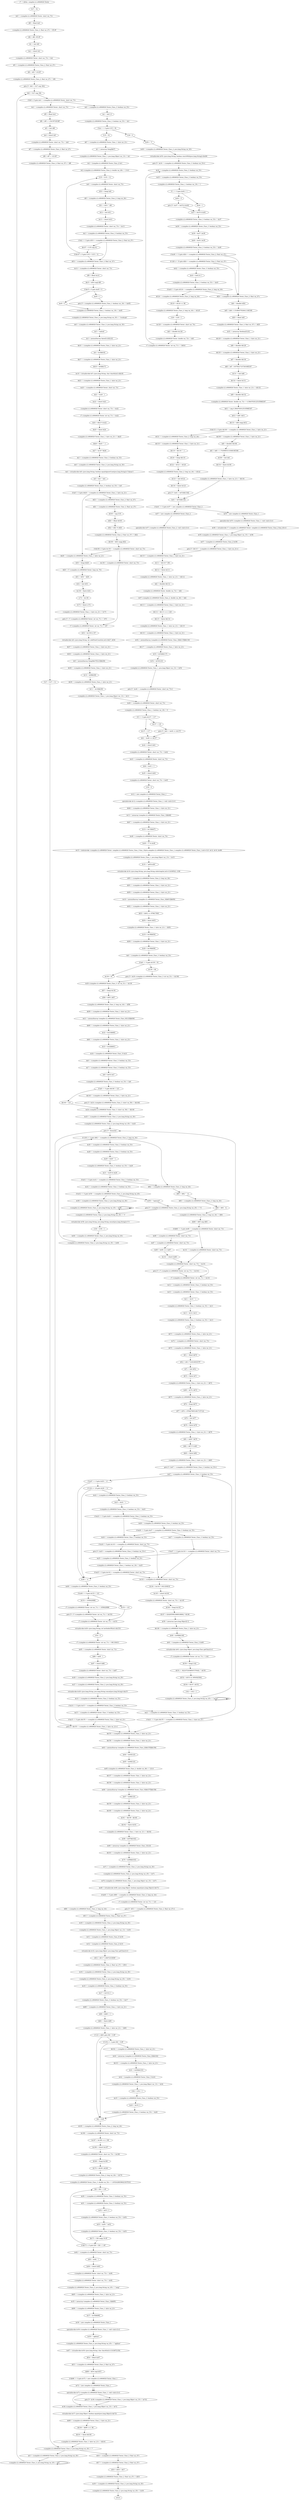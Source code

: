 digraph "unitGraph" {
    "r7 := @this: compiler.c2.cr6646020.Tester"
    "l127 = 0L"
    "$s0 = <compiler.c2.cr6646020.Tester: short var_73>"
    "$f0 = (float) $s0"
    "<compiler.c2.cr6646020.Tester_Class_2: float var_47> = 85.0F"
    "$f2 = $f0 / 85.0F"
    "$i1 = (int) $f2"
    "$s2 = (short) $i1"
    "<compiler.c2.cr6646020.Tester: short var_73> = $s2"
    "$f3 = <compiler.c2.cr6646020.Tester_Class_2: float var_47>"
    "$f4 = $f3 * 116.0F"
    "<compiler.c2.cr6646020.Tester_Class_2: float var_47> = $f4"
    "goto [?= $b3 = l127 cmp 36L]"
    "$s4 = <compiler.c2.cr6646020.Tester: short var_73>"
    "$f5 = (float) $s4"
    "$f6 = $f5 + 1.5415572E38F"
    "$i5 = (int) $f6"
    "$s6 = (short) $i5"
    "<compiler.c2.cr6646020.Tester: short var_73> = $s6"
    "$f7 = <compiler.c2.cr6646020.Tester_Class_2: float var_47>"
    "$f8 = $f7 + 123.0F"
    "<compiler.c2.cr6646020.Tester_Class_2: float var_47> = $f8"
    "l127 = l127 + 1L"
    "<compiler.c2.cr6646020.Tester_Class_2: java.lang.String var_45> = \"\""
    "$r0 = <compiler.c2.cr6646020.Tester_Class_2: java.lang.String var_45>"
    "<compiler.c2.cr6646020.Tester_Class_2: java.lang.String var_45> = $r0"
    "$b3 = l127 cmp 36L"
    "if $b3 < 0 goto $s4 = <compiler.c2.cr6646020.Tester: short var_73>"
    "$z0 = <compiler.c2.cr6646020.Tester_Class_3: boolean var_53>"
    "$z1 = $z0 | 0"
    "<compiler.c2.cr6646020.Tester_Class_3: boolean var_53> = $z1"
    "if $z1 == 0 goto l135 = 0L"
    "i128 = 0"
    "$r50 = \"l\""
    "$r49 = <compiler.c2.cr6646020.Tester_Class_2: java.lang.String var_45>"
    "virtualinvoke $r50.<java.lang.String: boolean startsWith(java.lang.String)>($r49)"
    "goto [?= $z34 = <compiler.c2.cr6646020.Tester_Class_3: boolean var_53>]"
    "$l124 = <compiler.c2.cr6646020.Tester_Class_2: long var_44>"
    "$l125 = $l124 << 98"
    "<compiler.c2.cr6646020.Tester_Class_2: long var_44> = $l125"
    "i128 = i128 + 1"
    "$s126 = <compiler.c2.cr6646020.Tester: short var_74>"
    "$d3 = (double) $s126"
    "<compiler.c2.cr6646020.Tester: double var_72> = $d3"
    "r7.<compiler.c2.cr6646020.Tester: int var_71> = 34816"
    "$z34 = <compiler.c2.cr6646020.Tester_Class_3: boolean var_53>"
    "$z35 = <compiler.c2.cr6646020.Tester_Class_3: boolean var_53>"
    "<compiler.c2.cr6646020.Tester_Class_1: boolean var_18> = 1"
    "if 1 == 0 goto $z44 = 1"
    "$z44 = 0"
    "goto [?= $z37 = $z35 & $z44]"
    "$z44 = 1"
    "$z37 = $z35 & $z44"
    "<compiler.c2.cr6646020.Tester_Class_3: boolean var_53> = $z37"
    "$z38 = <compiler.c2.cr6646020.Tester_Class_3: boolean var_53>"
    "$z39 = $z37 | $z38"
    "$z40 = $z34 | $z39"
    "<compiler.c2.cr6646020.Tester_Class_3: boolean var_53> = $z40"
    "if $z40 == 0 goto $f24 = <compiler.c2.cr6646020.Tester_Class_2: float var_47>"
    "if i128 >= 15 goto $f24 = <compiler.c2.cr6646020.Tester_Class_2: float var_47>"
    "$z42 = <compiler.c2.cr6646020.Tester_Class_3: boolean var_53>"
    "$z43 = $z42 & 1"
    "<compiler.c2.cr6646020.Tester_Class_3: boolean var_53> = $z43"
    "if $z43 != 0 goto $l124 = <compiler.c2.cr6646020.Tester_Class_2: long var_44>"
    "$f24 = <compiler.c2.cr6646020.Tester_Class_2: float var_47>"
    "$d4 = (double) $f24"
    "$d5 = $d4 / 1.5148047552641134E308"
    "$f25 = (float) $d5"
    "<compiler.c2.cr6646020.Tester_Class_2: float var_47> = $f25"
    "$r51 = newarray (boolean)[123]"
    "$b129 = <compiler.c2.cr6646020.Tester_Class_1: byte var_21>"
    "$d6 = (double) $b129"
    "$b130 = <compiler.c2.cr6646020.Tester_Class_1: byte var_21>"
    "$d7 = (double) $b130"
    "$d8 = $d7 - 9.675021723726166E307"
    "$i131 = (int) $d8"
    "$b132 = (byte) $i131"
    "<compiler.c2.cr6646020.Tester_Class_1: byte var_21> = $b132"
    "$d9 = (double) $b132"
    "<compiler.c2.cr6646020.Tester: double var_72> = 4.3844763012510596E307"
    "$d11 = neg 4.3844763012510596E307"
    "$d12 = $d9 / $d11"
    "$b133 = $d6 cmpg $d12"
    "if $b133 > 0 goto $b108 = <compiler.c2.cr6646020.Tester_Class_1: byte var_21>"
    "$l121 = <compiler.c2.cr6646020.Tester_Class_2: long var_44>"
    "$b118 = <compiler.c2.cr6646020.Tester_Class_1: byte var_21>"
    "$b119 = $b118 ^ -1"
    "$l120 = (long) $b119"
    "$l122 = $l121 + $l120"
    "<compiler.c2.cr6646020.Tester_Class_2: long var_44> = $l122"
    "$i123 = (int) $l122"
    "$b134 = (byte) $i123"
    "goto [?= $z41 = $r51[$b134]]"
    "$b108 = <compiler.c2.cr6646020.Tester_Class_1: byte var_21>"
    "$d0 = (double) $b108"
    "$d1 = $d0 + 1.7430965313164616E308"
    "$i109 = (int) $d1"
    "$b134 = (byte) $i109"
    "<compiler.c2.cr6646020.Tester_Class_1: byte var_21> = $b134"
    "$z41 = $r51[$b134]"
    "if $z41 == 0 goto $r57 = new compiler.c2.cr6646020.Tester_Class_2"
    "$r55 = new compiler.c2.cr6646020.Tester_Class_1"
    "specialinvoke $r55.<compiler.c2.cr6646020.Tester_Class_1: void <init>()>()"
    "$r56 = virtualinvoke r7.<compiler.c2.cr6646020.Tester: compiler.c2.cr6646020.Tester_Class_2 func_0()>()"
    "$r55.<compiler.c2.cr6646020.Tester_Class_1: java.lang.Object var_15> = $r56"
    "$r57 = (compiler.c2.cr6646020.Tester_Class_2) $r56"
    "goto [?= $b110 = <compiler.c2.cr6646020.Tester_Class_1: byte var_21>]"
    "$r57 = new compiler.c2.cr6646020.Tester_Class_2"
    "specialinvoke $r57.<compiler.c2.cr6646020.Tester_Class_2: void <init>()>()"
    "$b110 = <compiler.c2.cr6646020.Tester_Class_1: byte var_21>"
    "$i111 = $b110 * 106"
    "$b112 = (byte) $i111"
    "<compiler.c2.cr6646020.Tester_Class_1: byte var_21> = $b112"
    "$d2 = (double) $b112"
    "<compiler.c2.cr6646020.Tester: double var_72> = $d2"
    "$r57.<compiler.c2.cr6646020.Tester_Class_2: double var_46> = $d2"
    "$b113 = <compiler.c2.cr6646020.Tester_Class_1: byte var_21>"
    "$b114 = $b113 >>> i128"
    "$b115 = (byte) $b114"
    "<compiler.c2.cr6646020.Tester_Class_1: byte var_21> = $b115"
    "$b116 = <compiler.c2.cr6646020.Tester_Class_1: byte var_21>"
    "$r52 = newmultiarray (compiler.c2.cr6646020.Tester_Class_3)[$b115][$b116]"
    "$b117 = <compiler.c2.cr6646020.Tester_Class_1: byte var_21>"
    "$r53 = $r52[$b117]"
    "$r54 = $r53[123]"
    "<compiler.c2.cr6646020.Tester_Class_1: java.lang.Object var_13> = $r54"
    "goto [?= $s40 = <compiler.c2.cr6646020.Tester: short var_73>]"
    "l135 = 0L"
    "$b7 = <compiler.c2.cr6646020.Tester_Class_1: byte var_21>"
    "$r1 = newarray (long)[$b7]"
    "<compiler.c2.cr6646020.Tester_Class_1: java.lang.Object var_13> = $r1"
    "$r2 = (compiler.c2.cr6646020.Tester_Class_2) $r1"
    "$r2.<compiler.c2.cr6646020.Tester_Class_2: double var_46> = 114.0"
    "l135 = l135 + 1L"
    "$s8 = <compiler.c2.cr6646020.Tester: short var_73>"
    "$l10 = (long) $s8"
    "$l9 = <compiler.c2.cr6646020.Tester_Class_2: long var_44>"
    "$l11 = $l10 ^ $l9"
    "$i12 = (int) $l11"
    "$s13 = (short) $i12"
    "<compiler.c2.cr6646020.Tester: short var_73> = $s13"
    "$z2 = <compiler.c2.cr6646020.Tester_Class_3: boolean var_53>"
    "if $z2 == 0 goto $f10 = <compiler.c2.cr6646020.Tester_Class_2: float var_47>"
    "$b107 = l135 cmp 4L"
    "if $b107 < 0 goto l135 = l135 + 1L"
    "$f10 = <compiler.c2.cr6646020.Tester_Class_2: float var_47>"
    "$s14 = <compiler.c2.cr6646020.Tester: short var_73>"
    "$f9 = (float) $s14"
    "$b15 = $f10 cmpl $f9"
    "if $b15 < 0 goto $z45 = 0"
    "$z45 = 1"
    "goto [?= <compiler.c2.cr6646020.Tester_Class_1: boolean var_18> = $z45]"
    "$z45 = 0"
    "<compiler.c2.cr6646020.Tester_Class_1: boolean var_18> = $z45"
    "<compiler.c2.cr6646020.Tester_Class_2: java.lang.String var_45> = \"xvodcylp\""
    "$r6 = <compiler.c2.cr6646020.Tester_Class_2: java.lang.String var_45>"
    "$r5 = \"indreb\""
    "$r3 = newmultiarray (byte)[123][123]"
    "$b16 = <compiler.c2.cr6646020.Tester_Class_1: byte var_21>"
    "$r4 = $r3[$b16]"
    "$b17 = <compiler.c2.cr6646020.Tester_Class_1: byte var_21>"
    "$b18 = $r4[$b17]"
    "$c19 = virtualinvoke $r5.<java.lang.String: char charAt(int)>($b18)"
    "$b23 = <compiler.c2.cr6646020.Tester_Class_1: byte var_21>"
    "$s20 = <compiler.c2.cr6646020.Tester: short var_73>"
    "$i21 = $s20 - 1"
    "$s22 = (short) $i21"
    "<compiler.c2.cr6646020.Tester: short var_73> = $s22"
    "r7.<compiler.c2.cr6646020.Tester: int var_71> = $s22"
    "$i24 = $b23 % $s22"
    "$b25 = (byte) $i24"
    "<compiler.c2.cr6646020.Tester_Class_1: byte var_21> = $b25"
    "$b26 = $b25 ^ -1"
    "$i27 = $c19 * $b26"
    "$z3 = <compiler.c2.cr6646020.Tester_Class_3: boolean var_53>"
    "$r8 = <compiler.c2.cr6646020.Tester_Class_2: java.lang.String var_45>"
    "$z4 = virtualinvoke $r8.<java.lang.String: boolean equalsIgnoreCase(java.lang.String)>(\"rkxwa\")"
    "$z5 = $z3 ^ $z4"
    "<compiler.c2.cr6646020.Tester_Class_3: boolean var_53> = $z5"
    "if $z5 != 0 goto $b28 = <compiler.c2.cr6646020.Tester_Class_1: byte var_21>"
    "$f23 = <compiler.c2.cr6646020.Tester_Class_2: float var_47>"
    "$f21 = <compiler.c2.cr6646020.Tester_Class_2: float var_47>"
    "$l105 = neg l135"
    "$f20 = (float) $l105"
    "$f22 = $f21 % $f20"
    "<compiler.c2.cr6646020.Tester_Class_2: float var_47> = $f22"
    "$b106 = $f23 cmpg $f22"
    "if $b106 > 0 goto $s136 = <compiler.c2.cr6646020.Tester: short var_73>"
    "$b28 = <compiler.c2.cr6646020.Tester_Class_1: byte var_21>"
    "$l30 = (long) $b28"
    "$l29 = r7.<compiler.c2.cr6646020.Tester: long var_70>"
    "$l31 = $l30 ^ $l29"
    "$i32 = (int) $l31"
    "$s136 = (byte) $i32"
    "s172 = $s136"
    "b173 = (byte) s172"
    "<compiler.c2.cr6646020.Tester_Class_1: byte var_21> = b173"
    "goto [?= r7.<compiler.c2.cr6646020.Tester: int var_71> = 107]"
    "$s136 = <compiler.c2.cr6646020.Tester: short var_73>"
    "r7.<compiler.c2.cr6646020.Tester: int var_71> = 107"
    "$i34 = $s136 & 107"
    "virtualinvoke $r6.<java.lang.String: int codePointCount(int,int)>($i27, $i34)"
    "$b37 = <compiler.c2.cr6646020.Tester_Class_1: byte var_21>"
    "$b36 = <compiler.c2.cr6646020.Tester_Class_1: byte var_21>"
    "$r9 = newmultiarray (long)[$b37][123][$b36]"
    "$b38 = <compiler.c2.cr6646020.Tester_Class_1: byte var_21>"
    "$r10 = $r9[$b38]"
    "$b39 = <compiler.c2.cr6646020.Tester_Class_1: byte var_21>"
    "$r11 = $r10[$b39]"
    "<compiler.c2.cr6646020.Tester_Class_1: java.lang.Object var_13> = $r11"
    "$s40 = <compiler.c2.cr6646020.Tester: short var_73>"
    "<compiler.c2.cr6646020.Tester_Class_1: boolean var_18> = 0"
    "if 0 == 0 goto $i137 = 117"
    "$i137 = 116"
    "goto [?= $i41 = $s40 << $i137]"
    "$i137 = 117"
    "$i41 = $s40 << $i137"
    "$s42 = (short) $i41"
    "<compiler.c2.cr6646020.Tester: short var_73> = $s42"
    "$s43 = <compiler.c2.cr6646020.Tester: short var_73>"
    "$i44 = $s43 + 1"
    "$s45 = (short) $i44"
    "<compiler.c2.cr6646020.Tester: short var_73> = $s45"
    "i138 = 0"
    "$r12 = new compiler.c2.cr6646020.Tester_Class_1"
    "specialinvoke $r12.<compiler.c2.cr6646020.Tester_Class_1: void <init>()>()"
    "$b46 = <compiler.c2.cr6646020.Tester_Class_1: byte var_21>"
    "$r13 = newarray (compiler.c2.cr6646020.Tester_Class_1)[$b46]"
    "$b47 = <compiler.c2.cr6646020.Tester_Class_1: byte var_21>"
    "$r14 = $r13[$b47]"
    "$s48 = <compiler.c2.cr6646020.Tester: short var_74>"
    "$s49 = 77 & $s48"
    "$r15 = staticinvoke <compiler.c2.cr6646020.Tester: compiler.c2.cr6646020.Tester_Class_3 func_1(byte,compiler.c2.cr6646020.Tester_Class_1,compiler.c2.cr6646020.Tester_Class_1,int)>(123, $r12, $r14, $s49)"
    "<compiler.c2.cr6646020.Tester_Class_1: java.lang.Object var_13> = $r15"
    "$r16 = \"gdrlrsubb\""
    "virtualinvoke $r16.<java.lang.String: java.lang.String substring(int,int)>(12438522, i138)"
    "$l55 = <compiler.c2.cr6646020.Tester_Class_2: long var_44>"
    "$b51 = <compiler.c2.cr6646020.Tester_Class_1: byte var_21>"
    "$b50 = <compiler.c2.cr6646020.Tester_Class_1: byte var_21>"
    "$r18 = newmultiarray (compiler.c2.cr6646020.Tester_Class_3)[$b51][$b50]"
    "$b52 = <compiler.c2.cr6646020.Tester_Class_1: byte var_21>"
    "$b53 = $b52 >> 878617600"
    "$b54 = (byte) $b53"
    "<compiler.c2.cr6646020.Tester_Class_1: byte var_21> = $b54"
    "$r19 = $r18[$b54]"
    "$b56 = <compiler.c2.cr6646020.Tester_Class_1: byte var_21>"
    "$r20 = $r19[$b56]"
    "$z6 = <compiler.c2.cr6646020.Tester_Class_3: boolean var_53>"
    "if $z6 == 0 goto $i139 = 91"
    "$i139 = 66"
    "goto [?= $r20.<compiler.c2.cr6646020.Tester_Class_3: int var_51> = $i139]"
    "$i139 = 91"
    "$r20.<compiler.c2.cr6646020.Tester_Class_3: int var_51> = $i139"
    "$l57 = (long) $i139"
    "$l58 = $l55 | $l57"
    "<compiler.c2.cr6646020.Tester_Class_2: long var_44> = $l58"
    "$b59 = <compiler.c2.cr6646020.Tester_Class_1: byte var_21>"
    "$r21 = newmultiarray (compiler.c2.cr6646020.Tester_Class_0)[123][$b59]"
    "$b60 = <compiler.c2.cr6646020.Tester_Class_1: byte var_21>"
    "$r22 = $r21[$b60]"
    "$b61 = <compiler.c2.cr6646020.Tester_Class_1: byte var_21>"
    "$r23 = $r22[$b61]"
    "$r24 = (compiler.c2.cr6646020.Tester_Class_3) $r23"
    "$z8 = <compiler.c2.cr6646020.Tester_Class_3: boolean var_53>"
    "$z7 = <compiler.c2.cr6646020.Tester_Class_3: boolean var_53>"
    "$z9 = $z8 & $z7"
    "<compiler.c2.cr6646020.Tester_Class_3: boolean var_53> = $z9"
    "if $z9 == 0 goto $b140 = 123"
    "$b140 = <compiler.c2.cr6646020.Tester_Class_1: byte var_21>"
    "goto [?= $r24.<compiler.c2.cr6646020.Tester_Class_3: short var_56> = $b140]"
    "$b140 = 123"
    "$r24.<compiler.c2.cr6646020.Tester_Class_3: short var_56> = $b140"
    "$r25 = <compiler.c2.cr6646020.Tester_Class_2: java.lang.String var_45>"
    "<compiler.c2.cr6646020.Tester_Class_2: java.lang.String var_45> = $r25"
    "goto [?= (branch)]"
    "$z32 = <compiler.c2.cr6646020.Tester_Class_3: boolean var_53>"
    "if $z32 == 0 goto $r58 = <compiler.c2.cr6646020.Tester_Class_2: java.lang.String var_45>"
    "$r58 = \"xqeisnyf\""
    "goto [?= <compiler.c2.cr6646020.Tester_Class_2: java.lang.String var_45> = \"i\"]"
    "$r58 = <compiler.c2.cr6646020.Tester_Class_2: java.lang.String var_45>"
    "<compiler.c2.cr6646020.Tester_Class_2: java.lang.String var_45> = $r58"
    "<compiler.c2.cr6646020.Tester_Class_2: java.lang.String var_45> = \"i\""
    "virtualinvoke $r58.<java.lang.String: java.lang.String concat(java.lang.String)>(\"i\")"
    "i138 = i138 + 1"
    "$r48 = <compiler.c2.cr6646020.Tester_Class_2: java.lang.String var_45>"
    "<compiler.c2.cr6646020.Tester_Class_2: java.lang.String var_45> = $r48"
    "if i138 >= 2 goto $l62 = <compiler.c2.cr6646020.Tester_Class_2: long var_44>"
    "$z30 = <compiler.c2.cr6646020.Tester_Class_3: boolean var_53>"
    "$z28 = <compiler.c2.cr6646020.Tester_Class_3: boolean var_53>"
    "$z29 = $z28 ^ 1"
    "<compiler.c2.cr6646020.Tester_Class_3: boolean var_53> = $z29"
    "$z31 = $z30 & $z29"
    "if $z31 != 0 goto $z32 = <compiler.c2.cr6646020.Tester_Class_3: boolean var_53>"
    "$l62 = <compiler.c2.cr6646020.Tester_Class_2: long var_44>"
    "$l65 = $l62 ^ -1L"
    "$l63 = <compiler.c2.cr6646020.Tester_Class_2: long var_44>"
    "$l64 = $l63 - 1L"
    "<compiler.c2.cr6646020.Tester_Class_2: long var_44> = $l64"
    "$b66 = $l65 cmp $l63"
    "if $b66 == 0 goto $s68 = <compiler.c2.cr6646020.Tester: short var_73>"
    "$s141 = <compiler.c2.cr6646020.Tester: short var_73>"
    "<compiler.c2.cr6646020.Tester: short var_73> = $s141"
    "goto [?= r7.<compiler.c2.cr6646020.Tester: int var_71> = $s141]"
    "$s68 = <compiler.c2.cr6646020.Tester: short var_73>"
    "$s67 = <compiler.c2.cr6646020.Tester: short var_73>"
    "$s69 = $s68 >>> $s67"
    "$s141 = (short) $s69"
    "r7.<compiler.c2.cr6646020.Tester: int var_71> = $s141"
    "$z12 = <compiler.c2.cr6646020.Tester_Class_3: boolean var_53>"
    "$z10 = <compiler.c2.cr6646020.Tester_Class_3: boolean var_53>"
    "$z11 = $z10 ^ 1"
    "<compiler.c2.cr6646020.Tester_Class_3: boolean var_53> = $z11"
    "$z13 = $z12 | $z11"
    "<compiler.c2.cr6646020.Tester_Class_3: boolean var_53> = $z13"
    "i142 = 0"
    "$b73 = <compiler.c2.cr6646020.Tester_Class_1: byte var_21>"
    "$s74 = <compiler.c2.cr6646020.Tester: short var_73>"
    "$b70 = <compiler.c2.cr6646020.Tester_Class_1: byte var_21>"
    "$f11 = (float) $b70"
    "$f12 = $f11 * 9.831691E37F"
    "$i71 = (int) $f12"
    "$b72 = (byte) $i71"
    "<compiler.c2.cr6646020.Tester_Class_1: byte var_21> = $b72"
    "$s80 = $s74 | $b72"
    "$b75 = <compiler.c2.cr6646020.Tester_Class_1: byte var_21>"
    "$l76 = (long) $b75"
    "$l77 = $l76 + 6784278051481715712L"
    "$i78 = (int) $l77"
    "$b79 = (byte) $i78"
    "<compiler.c2.cr6646020.Tester_Class_1: byte var_21> = $b79"
    "$i81 = $s80 * $b79"
    "$i82 = $b73 % $i81"
    "$b83 = (byte) $i82"
    "<compiler.c2.cr6646020.Tester_Class_1: byte var_21> = $b83"
    "goto [?= $z47 = <compiler.c2.cr6646020.Tester_Class_3: boolean var_53>]"
    "$s143 = <compiler.c2.cr6646020.Tester: short var_73>"
    "$i144 = $s143 * 1621204618"
    "$s145 = (short) $i144"
    "<compiler.c2.cr6646020.Tester: short var_73> = $s145"
    "$l146 = (long) $s145"
    "$l147 = 4242055901066916864L * $l146"
    "$r59 = newarray (java.lang.Object)[-1]"
    "$b148 = <compiler.c2.cr6646020.Tester_Class_1: byte var_21>"
    "$r60 = $r59[$b148]"
    "$r61 = (compiler.c2.cr6646020.Tester_Class_1) $r60"
    "virtualinvoke $r61.<java.lang.Object: java.lang.Class getClass()>()"
    "r7.<compiler.c2.cr6646020.Tester: int var_71> = i142"
    "$l150 = (long) i142"
    "$l151 = -9223372036854737042L ^ $l150"
    "$l152 = $l151 & 1859382584L"
    "$l104 = $l147 / $l152"
    "i142 = i142 + 1"
    "<compiler.c2.cr6646020.Tester_Class_2: java.lang.String var_45> = \"arceo\""
    "$z47 = <compiler.c2.cr6646020.Tester_Class_3: boolean var_53>"
    "if $z47 == 0 goto $r26 = \"a\""
    "if i142 >= 24 goto $r26 = \"a\""
    "$z22 = <compiler.c2.cr6646020.Tester_Class_3: boolean var_53>"
    "$z23 = $z22 ^ 1"
    "<compiler.c2.cr6646020.Tester_Class_3: boolean var_53> = $z23"
    "if $z23 == 0 goto $z24 = <compiler.c2.cr6646020.Tester_Class_3: boolean var_53>"
    "$z26 = <compiler.c2.cr6646020.Tester_Class_3: boolean var_53>"
    "if $z26 == 0 goto $z27 = <compiler.c2.cr6646020.Tester_Class_3: boolean var_53>"
    "$z24 = <compiler.c2.cr6646020.Tester_Class_3: boolean var_53>"
    "if $z24 != 0 goto $s143 = <compiler.c2.cr6646020.Tester: short var_73>"
    "goto [?= $z25 = <compiler.c2.cr6646020.Tester_Class_3: boolean var_53>]"
    "$z27 = <compiler.c2.cr6646020.Tester_Class_3: boolean var_53>"
    "if $z27 == 0 goto $s143 = <compiler.c2.cr6646020.Tester: short var_73>"
    "$z25 = <compiler.c2.cr6646020.Tester_Class_3: boolean var_53>"
    "<compiler.c2.cr6646020.Tester_Class_1: boolean var_18> = $z25"
    "if $z25 != 0 goto $s143 = <compiler.c2.cr6646020.Tester: short var_73>"
    "$r26 = \"a\""
    "$z48 = <compiler.c2.cr6646020.Tester_Class_3: boolean var_53>"
    "if $z48 == 0 goto $i153 = 123"
    "$i153 = 1058420888"
    "r7.<compiler.c2.cr6646020.Tester: int var_71> = 1058420888"
    "goto [?= r7.<compiler.c2.cr6646020.Tester: int var_71> = $i153]"
    "$i153 = 123"
    "r7.<compiler.c2.cr6646020.Tester: int var_71> = $i153"
    "virtualinvoke $r26.<java.lang.String: int lastIndexOf(int)>($i153)"
    "i154 = 0"
    "r7.<compiler.c2.cr6646020.Tester: int var_71> = 661164411"
    "$s85 = <compiler.c2.cr6646020.Tester: short var_73>"
    "$i86 = $s85 - 1"
    "$s87 = (short) $i86"
    "<compiler.c2.cr6646020.Tester: short var_73> = $s87"
    "$r28 = <compiler.c2.cr6646020.Tester_Class_2: java.lang.String var_45>"
    "$r27 = <compiler.c2.cr6646020.Tester_Class_2: java.lang.String var_45>"
    "virtualinvoke $r28.<java.lang.String: java.lang.String concat(java.lang.String)>($r27)"
    "$z14 = <compiler.c2.cr6646020.Tester_Class_3: boolean var_53>"
    "if $z14 == 0 goto $z15 = <compiler.c2.cr6646020.Tester_Class_3: boolean var_53>"
    "$z21 = <compiler.c2.cr6646020.Tester_Class_3: boolean var_53>"
    "if $z21 == 0 goto $b155 = <compiler.c2.cr6646020.Tester_Class_1: byte var_21>"
    "$z15 = <compiler.c2.cr6646020.Tester_Class_3: boolean var_53>"
    "if $z15 == 0 goto $b155 = <compiler.c2.cr6646020.Tester_Class_1: byte var_21>"
    "goto [?= $b155 = <compiler.c2.cr6646020.Tester_Class_1: byte var_21>]"
    "$b155 = <compiler.c2.cr6646020.Tester_Class_1: byte var_21>"
    "$b156 = <compiler.c2.cr6646020.Tester_Class_1: byte var_21>"
    "$r63 = newmultiarray (compiler.c2.cr6646020.Tester_Class_2)[$b155][$b156]"
    "$r64 = $r63[123]"
    "$r65 = $r64[123]"
    "$r65.<compiler.c2.cr6646020.Tester_Class_2: double var_46> = 123.0"
    "$b157 = <compiler.c2.cr6646020.Tester_Class_1: byte var_21>"
    "$b158 = <compiler.c2.cr6646020.Tester_Class_1: byte var_21>"
    "$r66 = newmultiarray (compiler.c2.cr6646020.Tester_Class_0)[$b157][$b158]"
    "$r67 = $r66[123]"
    "$b159 = <compiler.c2.cr6646020.Tester_Class_1: byte var_21>"
    "$b160 = <compiler.c2.cr6646020.Tester_Class_1: byte var_21>"
    "$i161 = $b159 - $b160"
    "$b162 = (byte) $i161"
    "<compiler.c2.cr6646020.Tester_Class_1: byte var_21> = $b162"
    "$r68 = $r67[$b162]"
    "$r69 = newarray (compiler.c2.cr6646020.Tester_Class_1)[123]"
    "$b163 = <compiler.c2.cr6646020.Tester_Class_1: byte var_21>"
    "$r70 = $r69[$b163]"
    "$r71 = <compiler.c2.cr6646020.Tester_Class_2: java.lang.String var_45>"
    "<compiler.c2.cr6646020.Tester_Class_2: java.lang.String var_45> = $r71"
    "$r70.<compiler.c2.cr6646020.Tester_Class_1: java.lang.Object var_15> = $r71"
    "$z49 = virtualinvoke $r68.<java.lang.Object: boolean equals(java.lang.Object)>($r71)"
    "if $z49 == 0 goto $l88 = <compiler.c2.cr6646020.Tester_Class_2: long var_44>"
    "r7.<compiler.c2.cr6646020.Tester: int var_71> = 123"
    "goto [?= $f13 = <compiler.c2.cr6646020.Tester_Class_2: float var_47>]"
    "$l88 = <compiler.c2.cr6646020.Tester_Class_2: long var_44>"
    "$f13 = <compiler.c2.cr6646020.Tester_Class_2: float var_47>"
    "$r30 = <compiler.c2.cr6646020.Tester_Class_2: java.lang.String var_45>"
    "<compiler.c2.cr6646020.Tester_Class_1: java.lang.Object var_13> = $r30"
    "$r31 = (compiler.c2.cr6646020.Tester_Class_0) $r30"
    "$r32 = (compiler.c2.cr6646020.Tester_Class_2) $r31"
    "virtualinvoke $r32.<java.lang.Object: java.lang.Class getClass()>()"
    "$f14 = $f13 * 1.60072333E9F"
    "<compiler.c2.cr6646020.Tester_Class_2: float var_47> = $f14"
    "$r34 = <compiler.c2.cr6646020.Tester_Class_2: java.lang.String var_45>"
    "<compiler.c2.cr6646020.Tester_Class_2: java.lang.String var_45> = $r34"
    "$z16 = <compiler.c2.cr6646020.Tester_Class_3: boolean var_53>"
    "$z17 = $z16 & 1"
    "<compiler.c2.cr6646020.Tester_Class_3: boolean var_53> = $z17"
    "$b89 = <compiler.c2.cr6646020.Tester_Class_1: byte var_21>"
    "$i90 = $b89 + 1"
    "$b91 = (byte) $i90"
    "<compiler.c2.cr6646020.Tester_Class_1: byte var_21> = $b91"
    "if 123 < $b91 goto f26 = 0.0F"
    "if i154 >= 2 goto f26 = 0.0F"
    "$b102 = <compiler.c2.cr6646020.Tester_Class_1: byte var_21>"
    "$r40 = newarray (compiler.c2.cr6646020.Tester_Class_0)[$b102]"
    "$b103 = <compiler.c2.cr6646020.Tester_Class_1: byte var_21>"
    "$r41 = $r40[$b103]"
    "$r42 = (compiler.c2.cr6646020.Tester_Class_3) $r41"
    "<compiler.c2.cr6646020.Tester_Class_1: java.lang.Object var_13> = $r42"
    "i164 = i154 + 1"
    "$z19 = <compiler.c2.cr6646020.Tester_Class_3: boolean var_53>"
    "$z20 = $z19 | 1"
    "<compiler.c2.cr6646020.Tester_Class_3: boolean var_53> = $z20"
    "f26 = 0.0F"
    "$l165 = <compiler.c2.cr6646020.Tester_Class_2: long var_44>"
    "$s166 = <compiler.c2.cr6646020.Tester: short var_73>"
    "$s167 = $s166 >>> 106"
    "$s168 = (short) $s167"
    "<compiler.c2.cr6646020.Tester: short var_73> = $s168"
    "$l169 = (long) $s168"
    "$l170 = $l165 | $l169"
    "<compiler.c2.cr6646020.Tester_Class_2: long var_44> = $l170"
    "<compiler.c2.cr6646020.Tester_Class_3: double var_52> = 1.83524286396421837E18"
    "f26 = f26 + 1.0F"
    "$z50 = <compiler.c2.cr6646020.Tester_Class_3: boolean var_53>"
    "$z51 = <compiler.c2.cr6646020.Tester_Class_3: boolean var_53>"
    "$z52 = $z51 | 1"
    "<compiler.c2.cr6646020.Tester_Class_3: boolean var_53> = $z52"
    "$z53 = $z50 ^ $z52"
    "<compiler.c2.cr6646020.Tester_Class_3: boolean var_53> = $z53"
    "$b171 = f26 cmpg 16.0F"
    "if $b171 < 0 goto f26 = f26 + 1.0F"
    "$s92 = <compiler.c2.cr6646020.Tester: short var_73>"
    "$i93 = $s92 - 1"
    "$s94 = (short) $i93"
    "<compiler.c2.cr6646020.Tester: short var_73> = $s94"
    "<compiler.c2.cr6646020.Tester: short var_73> = $s92"
    "<compiler.c2.cr6646020.Tester_Class_2: java.lang.String var_45> = \"oaxg\""
    "$b95 = <compiler.c2.cr6646020.Tester_Class_1: byte var_21>"
    "$r35 = newarray (compiler.c2.cr6646020.Tester_Class_1)[$b95]"
    "$b96 = <compiler.c2.cr6646020.Tester_Class_1: byte var_21>"
    "$r37 = $r35[$b96]"
    "$r36 = new compiler.c2.cr6646020.Tester_Class_1"
    "specialinvoke $r36.<compiler.c2.cr6646020.Tester_Class_1: void <init>()>()"
    "$r38 = \"agdnue\""
    "<compiler.c2.cr6646020.Tester_Class_2: java.lang.String var_45> = \"agdnue\""
    "$c97 = virtualinvoke $r38.<java.lang.String: char charAt(int)>(1416972150)"
    "$f16 = (float) $c97"
    "$f15 = <compiler.c2.cr6646020.Tester_Class_2: float var_47>"
    "$b98 = $f16 cmpl $f15"
    "if $b98 == 0 goto $r72 = new compiler.c2.cr6646020.Tester_Class_1"
    "$r72 = new compiler.c2.cr6646020.Tester_Class_1"
    "specialinvoke $r72.<compiler.c2.cr6646020.Tester_Class_1: void <init>()>()"
    "goto [?= $r36.<compiler.c2.cr6646020.Tester_Class_1: java.lang.Object var_15> = $r72]"
    "$r36.<compiler.c2.cr6646020.Tester_Class_1: java.lang.Object var_15> = $r72"
    "virtualinvoke $r37.<java.lang.Object: boolean equals(java.lang.Object)>($r72)"
    "$b99 = <compiler.c2.cr6646020.Tester_Class_1: byte var_21>"
    "$b100 = $b99 >>> 96"
    "$b101 = (byte) $b100"
    "<compiler.c2.cr6646020.Tester_Class_1: byte var_21> = $b101"
    "$f18 = <compiler.c2.cr6646020.Tester_Class_2: float var_47>"
    "$f17 = <compiler.c2.cr6646020.Tester_Class_2: float var_47>"
    "$f19 = $f18 + $f17"
    "<compiler.c2.cr6646020.Tester_Class_2: float var_47> = $f19"
    "$r39 = <compiler.c2.cr6646020.Tester_Class_2: java.lang.String var_45>"
    "<compiler.c2.cr6646020.Tester_Class_2: java.lang.String var_45> = $r39"
    "return"
    "r7 := @this: compiler.c2.cr6646020.Tester"->"l127 = 0L";
    "l127 = 0L"->"$s0 = <compiler.c2.cr6646020.Tester: short var_73>";
    "$s0 = <compiler.c2.cr6646020.Tester: short var_73>"->"$f0 = (float) $s0";
    "$f0 = (float) $s0"->"<compiler.c2.cr6646020.Tester_Class_2: float var_47> = 85.0F";
    "<compiler.c2.cr6646020.Tester_Class_2: float var_47> = 85.0F"->"$f2 = $f0 / 85.0F";
    "$f2 = $f0 / 85.0F"->"$i1 = (int) $f2";
    "$i1 = (int) $f2"->"$s2 = (short) $i1";
    "$s2 = (short) $i1"->"<compiler.c2.cr6646020.Tester: short var_73> = $s2";
    "<compiler.c2.cr6646020.Tester: short var_73> = $s2"->"$f3 = <compiler.c2.cr6646020.Tester_Class_2: float var_47>";
    "$f3 = <compiler.c2.cr6646020.Tester_Class_2: float var_47>"->"$f4 = $f3 * 116.0F";
    "$f4 = $f3 * 116.0F"->"<compiler.c2.cr6646020.Tester_Class_2: float var_47> = $f4";
    "<compiler.c2.cr6646020.Tester_Class_2: float var_47> = $f4"->"goto [?= $b3 = l127 cmp 36L]";
    "goto [?= $b3 = l127 cmp 36L]"->"$b3 = l127 cmp 36L";
    "$s4 = <compiler.c2.cr6646020.Tester: short var_73>"->"$f5 = (float) $s4";
    "$f5 = (float) $s4"->"$f6 = $f5 + 1.5415572E38F";
    "$f6 = $f5 + 1.5415572E38F"->"$i5 = (int) $f6";
    "$i5 = (int) $f6"->"$s6 = (short) $i5";
    "$s6 = (short) $i5"->"<compiler.c2.cr6646020.Tester: short var_73> = $s6";
    "<compiler.c2.cr6646020.Tester: short var_73> = $s6"->"$f7 = <compiler.c2.cr6646020.Tester_Class_2: float var_47>";
    "$f7 = <compiler.c2.cr6646020.Tester_Class_2: float var_47>"->"$f8 = $f7 + 123.0F";
    "$f8 = $f7 + 123.0F"->"<compiler.c2.cr6646020.Tester_Class_2: float var_47> = $f8";
    "<compiler.c2.cr6646020.Tester_Class_2: float var_47> = $f8"->"l127 = l127 + 1L";
    "l127 = l127 + 1L"->"<compiler.c2.cr6646020.Tester_Class_2: java.lang.String var_45> = \"\"";
    "<compiler.c2.cr6646020.Tester_Class_2: java.lang.String var_45> = \"\""->"$r0 = <compiler.c2.cr6646020.Tester_Class_2: java.lang.String var_45>";
    "$r0 = <compiler.c2.cr6646020.Tester_Class_2: java.lang.String var_45>"->"<compiler.c2.cr6646020.Tester_Class_2: java.lang.String var_45> = $r0";
    "<compiler.c2.cr6646020.Tester_Class_2: java.lang.String var_45> = $r0"->"<compiler.c2.cr6646020.Tester_Class_2: java.lang.String var_45> = $r0";
    "<compiler.c2.cr6646020.Tester_Class_2: java.lang.String var_45> = $r0"->"$b3 = l127 cmp 36L";
    "$b3 = l127 cmp 36L"->"if $b3 < 0 goto $s4 = <compiler.c2.cr6646020.Tester: short var_73>";
    "if $b3 < 0 goto $s4 = <compiler.c2.cr6646020.Tester: short var_73>"->"$z0 = <compiler.c2.cr6646020.Tester_Class_3: boolean var_53>";
    "if $b3 < 0 goto $s4 = <compiler.c2.cr6646020.Tester: short var_73>"->"$s4 = <compiler.c2.cr6646020.Tester: short var_73>";
    "$z0 = <compiler.c2.cr6646020.Tester_Class_3: boolean var_53>"->"$z1 = $z0 | 0";
    "$z1 = $z0 | 0"->"<compiler.c2.cr6646020.Tester_Class_3: boolean var_53> = $z1";
    "<compiler.c2.cr6646020.Tester_Class_3: boolean var_53> = $z1"->"if $z1 == 0 goto l135 = 0L";
    "if $z1 == 0 goto l135 = 0L"->"i128 = 0";
    "if $z1 == 0 goto l135 = 0L"->"l135 = 0L";
    "i128 = 0"->"$r50 = \"l\"";
    "$r50 = \"l\""->"$r49 = <compiler.c2.cr6646020.Tester_Class_2: java.lang.String var_45>";
    "$r49 = <compiler.c2.cr6646020.Tester_Class_2: java.lang.String var_45>"->"virtualinvoke $r50.<java.lang.String: boolean startsWith(java.lang.String)>($r49)";
    "virtualinvoke $r50.<java.lang.String: boolean startsWith(java.lang.String)>($r49)"->"goto [?= $z34 = <compiler.c2.cr6646020.Tester_Class_3: boolean var_53>]";
    "goto [?= $z34 = <compiler.c2.cr6646020.Tester_Class_3: boolean var_53>]"->"$z34 = <compiler.c2.cr6646020.Tester_Class_3: boolean var_53>";
    "$l124 = <compiler.c2.cr6646020.Tester_Class_2: long var_44>"->"$l125 = $l124 << 98";
    "$l125 = $l124 << 98"->"<compiler.c2.cr6646020.Tester_Class_2: long var_44> = $l125";
    "<compiler.c2.cr6646020.Tester_Class_2: long var_44> = $l125"->"i128 = i128 + 1";
    "i128 = i128 + 1"->"$s126 = <compiler.c2.cr6646020.Tester: short var_74>";
    "$s126 = <compiler.c2.cr6646020.Tester: short var_74>"->"$d3 = (double) $s126";
    "$d3 = (double) $s126"->"<compiler.c2.cr6646020.Tester: double var_72> = $d3";
    "<compiler.c2.cr6646020.Tester: double var_72> = $d3"->"r7.<compiler.c2.cr6646020.Tester: int var_71> = 34816";
    "r7.<compiler.c2.cr6646020.Tester: int var_71> = 34816"->"$z34 = <compiler.c2.cr6646020.Tester_Class_3: boolean var_53>";
    "$z34 = <compiler.c2.cr6646020.Tester_Class_3: boolean var_53>"->"$z35 = <compiler.c2.cr6646020.Tester_Class_3: boolean var_53>";
    "$z35 = <compiler.c2.cr6646020.Tester_Class_3: boolean var_53>"->"<compiler.c2.cr6646020.Tester_Class_1: boolean var_18> = 1";
    "<compiler.c2.cr6646020.Tester_Class_1: boolean var_18> = 1"->"if 1 == 0 goto $z44 = 1";
    "if 1 == 0 goto $z44 = 1"->"$z44 = 0";
    "if 1 == 0 goto $z44 = 1"->"$z44 = 1";
    "$z44 = 0"->"goto [?= $z37 = $z35 & $z44]";
    "goto [?= $z37 = $z35 & $z44]"->"$z37 = $z35 & $z44";
    "$z44 = 1"->"$z37 = $z35 & $z44";
    "$z37 = $z35 & $z44"->"<compiler.c2.cr6646020.Tester_Class_3: boolean var_53> = $z37";
    "<compiler.c2.cr6646020.Tester_Class_3: boolean var_53> = $z37"->"$z38 = <compiler.c2.cr6646020.Tester_Class_3: boolean var_53>";
    "$z38 = <compiler.c2.cr6646020.Tester_Class_3: boolean var_53>"->"$z39 = $z37 | $z38";
    "$z39 = $z37 | $z38"->"$z40 = $z34 | $z39";
    "$z40 = $z34 | $z39"->"<compiler.c2.cr6646020.Tester_Class_3: boolean var_53> = $z40";
    "<compiler.c2.cr6646020.Tester_Class_3: boolean var_53> = $z40"->"if $z40 == 0 goto $f24 = <compiler.c2.cr6646020.Tester_Class_2: float var_47>";
    "if $z40 == 0 goto $f24 = <compiler.c2.cr6646020.Tester_Class_2: float var_47>"->"if i128 >= 15 goto $f24 = <compiler.c2.cr6646020.Tester_Class_2: float var_47>";
    "if $z40 == 0 goto $f24 = <compiler.c2.cr6646020.Tester_Class_2: float var_47>"->"$f24 = <compiler.c2.cr6646020.Tester_Class_2: float var_47>";
    "if i128 >= 15 goto $f24 = <compiler.c2.cr6646020.Tester_Class_2: float var_47>"->"$z42 = <compiler.c2.cr6646020.Tester_Class_3: boolean var_53>";
    "if i128 >= 15 goto $f24 = <compiler.c2.cr6646020.Tester_Class_2: float var_47>"->"$f24 = <compiler.c2.cr6646020.Tester_Class_2: float var_47>";
    "$z42 = <compiler.c2.cr6646020.Tester_Class_3: boolean var_53>"->"$z43 = $z42 & 1";
    "$z43 = $z42 & 1"->"<compiler.c2.cr6646020.Tester_Class_3: boolean var_53> = $z43";
    "<compiler.c2.cr6646020.Tester_Class_3: boolean var_53> = $z43"->"if $z43 != 0 goto $l124 = <compiler.c2.cr6646020.Tester_Class_2: long var_44>";
    "if $z43 != 0 goto $l124 = <compiler.c2.cr6646020.Tester_Class_2: long var_44>"->"$f24 = <compiler.c2.cr6646020.Tester_Class_2: float var_47>";
    "if $z43 != 0 goto $l124 = <compiler.c2.cr6646020.Tester_Class_2: long var_44>"->"$l124 = <compiler.c2.cr6646020.Tester_Class_2: long var_44>";
    "$f24 = <compiler.c2.cr6646020.Tester_Class_2: float var_47>"->"$d4 = (double) $f24";
    "$d4 = (double) $f24"->"$d5 = $d4 / 1.5148047552641134E308";
    "$d5 = $d4 / 1.5148047552641134E308"->"$f25 = (float) $d5";
    "$f25 = (float) $d5"->"<compiler.c2.cr6646020.Tester_Class_2: float var_47> = $f25";
    "<compiler.c2.cr6646020.Tester_Class_2: float var_47> = $f25"->"$r51 = newarray (boolean)[123]";
    "$r51 = newarray (boolean)[123]"->"$b129 = <compiler.c2.cr6646020.Tester_Class_1: byte var_21>";
    "$b129 = <compiler.c2.cr6646020.Tester_Class_1: byte var_21>"->"$d6 = (double) $b129";
    "$d6 = (double) $b129"->"$b130 = <compiler.c2.cr6646020.Tester_Class_1: byte var_21>";
    "$b130 = <compiler.c2.cr6646020.Tester_Class_1: byte var_21>"->"$d7 = (double) $b130";
    "$d7 = (double) $b130"->"$d8 = $d7 - 9.675021723726166E307";
    "$d8 = $d7 - 9.675021723726166E307"->"$i131 = (int) $d8";
    "$i131 = (int) $d8"->"$b132 = (byte) $i131";
    "$b132 = (byte) $i131"->"<compiler.c2.cr6646020.Tester_Class_1: byte var_21> = $b132";
    "<compiler.c2.cr6646020.Tester_Class_1: byte var_21> = $b132"->"$d9 = (double) $b132";
    "$d9 = (double) $b132"->"<compiler.c2.cr6646020.Tester: double var_72> = 4.3844763012510596E307";
    "<compiler.c2.cr6646020.Tester: double var_72> = 4.3844763012510596E307"->"$d11 = neg 4.3844763012510596E307";
    "$d11 = neg 4.3844763012510596E307"->"$d12 = $d9 / $d11";
    "$d12 = $d9 / $d11"->"$b133 = $d6 cmpg $d12";
    "$b133 = $d6 cmpg $d12"->"if $b133 > 0 goto $b108 = <compiler.c2.cr6646020.Tester_Class_1: byte var_21>";
    "if $b133 > 0 goto $b108 = <compiler.c2.cr6646020.Tester_Class_1: byte var_21>"->"$l121 = <compiler.c2.cr6646020.Tester_Class_2: long var_44>";
    "if $b133 > 0 goto $b108 = <compiler.c2.cr6646020.Tester_Class_1: byte var_21>"->"$b108 = <compiler.c2.cr6646020.Tester_Class_1: byte var_21>";
    "$l121 = <compiler.c2.cr6646020.Tester_Class_2: long var_44>"->"$b118 = <compiler.c2.cr6646020.Tester_Class_1: byte var_21>";
    "$b118 = <compiler.c2.cr6646020.Tester_Class_1: byte var_21>"->"$b119 = $b118 ^ -1";
    "$b119 = $b118 ^ -1"->"$l120 = (long) $b119";
    "$l120 = (long) $b119"->"$l122 = $l121 + $l120";
    "$l122 = $l121 + $l120"->"<compiler.c2.cr6646020.Tester_Class_2: long var_44> = $l122";
    "<compiler.c2.cr6646020.Tester_Class_2: long var_44> = $l122"->"$i123 = (int) $l122";
    "$i123 = (int) $l122"->"$b134 = (byte) $i123";
    "$b134 = (byte) $i123"->"goto [?= $z41 = $r51[$b134]]";
    "goto [?= $z41 = $r51[$b134]]"->"$z41 = $r51[$b134]";
    "$b108 = <compiler.c2.cr6646020.Tester_Class_1: byte var_21>"->"$d0 = (double) $b108";
    "$d0 = (double) $b108"->"$d1 = $d0 + 1.7430965313164616E308";
    "$d1 = $d0 + 1.7430965313164616E308"->"$i109 = (int) $d1";
    "$i109 = (int) $d1"->"$b134 = (byte) $i109";
    "$b134 = (byte) $i109"->"<compiler.c2.cr6646020.Tester_Class_1: byte var_21> = $b134";
    "<compiler.c2.cr6646020.Tester_Class_1: byte var_21> = $b134"->"$z41 = $r51[$b134]";
    "$z41 = $r51[$b134]"->"if $z41 == 0 goto $r57 = new compiler.c2.cr6646020.Tester_Class_2";
    "if $z41 == 0 goto $r57 = new compiler.c2.cr6646020.Tester_Class_2"->"$r55 = new compiler.c2.cr6646020.Tester_Class_1";
    "if $z41 == 0 goto $r57 = new compiler.c2.cr6646020.Tester_Class_2"->"$r57 = new compiler.c2.cr6646020.Tester_Class_2";
    "$r55 = new compiler.c2.cr6646020.Tester_Class_1"->"specialinvoke $r55.<compiler.c2.cr6646020.Tester_Class_1: void <init>()>()";
    "specialinvoke $r55.<compiler.c2.cr6646020.Tester_Class_1: void <init>()>()"->"$r56 = virtualinvoke r7.<compiler.c2.cr6646020.Tester: compiler.c2.cr6646020.Tester_Class_2 func_0()>()";
    "$r56 = virtualinvoke r7.<compiler.c2.cr6646020.Tester: compiler.c2.cr6646020.Tester_Class_2 func_0()>()"->"$r55.<compiler.c2.cr6646020.Tester_Class_1: java.lang.Object var_15> = $r56";
    "$r55.<compiler.c2.cr6646020.Tester_Class_1: java.lang.Object var_15> = $r56"->"$r57 = (compiler.c2.cr6646020.Tester_Class_2) $r56";
    "$r57 = (compiler.c2.cr6646020.Tester_Class_2) $r56"->"goto [?= $b110 = <compiler.c2.cr6646020.Tester_Class_1: byte var_21>]";
    "goto [?= $b110 = <compiler.c2.cr6646020.Tester_Class_1: byte var_21>]"->"$b110 = <compiler.c2.cr6646020.Tester_Class_1: byte var_21>";
    "$r57 = new compiler.c2.cr6646020.Tester_Class_2"->"specialinvoke $r57.<compiler.c2.cr6646020.Tester_Class_2: void <init>()>()";
    "specialinvoke $r57.<compiler.c2.cr6646020.Tester_Class_2: void <init>()>()"->"$b110 = <compiler.c2.cr6646020.Tester_Class_1: byte var_21>";
    "$b110 = <compiler.c2.cr6646020.Tester_Class_1: byte var_21>"->"$i111 = $b110 * 106";
    "$i111 = $b110 * 106"->"$b112 = (byte) $i111";
    "$b112 = (byte) $i111"->"<compiler.c2.cr6646020.Tester_Class_1: byte var_21> = $b112";
    "<compiler.c2.cr6646020.Tester_Class_1: byte var_21> = $b112"->"$d2 = (double) $b112";
    "$d2 = (double) $b112"->"<compiler.c2.cr6646020.Tester: double var_72> = $d2";
    "<compiler.c2.cr6646020.Tester: double var_72> = $d2"->"$r57.<compiler.c2.cr6646020.Tester_Class_2: double var_46> = $d2";
    "$r57.<compiler.c2.cr6646020.Tester_Class_2: double var_46> = $d2"->"$b113 = <compiler.c2.cr6646020.Tester_Class_1: byte var_21>";
    "$b113 = <compiler.c2.cr6646020.Tester_Class_1: byte var_21>"->"$b114 = $b113 >>> i128";
    "$b114 = $b113 >>> i128"->"$b115 = (byte) $b114";
    "$b115 = (byte) $b114"->"<compiler.c2.cr6646020.Tester_Class_1: byte var_21> = $b115";
    "<compiler.c2.cr6646020.Tester_Class_1: byte var_21> = $b115"->"$b116 = <compiler.c2.cr6646020.Tester_Class_1: byte var_21>";
    "$b116 = <compiler.c2.cr6646020.Tester_Class_1: byte var_21>"->"$r52 = newmultiarray (compiler.c2.cr6646020.Tester_Class_3)[$b115][$b116]";
    "$r52 = newmultiarray (compiler.c2.cr6646020.Tester_Class_3)[$b115][$b116]"->"$b117 = <compiler.c2.cr6646020.Tester_Class_1: byte var_21>";
    "$b117 = <compiler.c2.cr6646020.Tester_Class_1: byte var_21>"->"$r53 = $r52[$b117]";
    "$r53 = $r52[$b117]"->"$r54 = $r53[123]";
    "$r54 = $r53[123]"->"<compiler.c2.cr6646020.Tester_Class_1: java.lang.Object var_13> = $r54";
    "<compiler.c2.cr6646020.Tester_Class_1: java.lang.Object var_13> = $r54"->"goto [?= $s40 = <compiler.c2.cr6646020.Tester: short var_73>]";
    "goto [?= $s40 = <compiler.c2.cr6646020.Tester: short var_73>]"->"$s40 = <compiler.c2.cr6646020.Tester: short var_73>";
    "l135 = 0L"->"$b7 = <compiler.c2.cr6646020.Tester_Class_1: byte var_21>";
    "$b7 = <compiler.c2.cr6646020.Tester_Class_1: byte var_21>"->"$r1 = newarray (long)[$b7]";
    "$r1 = newarray (long)[$b7]"->"<compiler.c2.cr6646020.Tester_Class_1: java.lang.Object var_13> = $r1";
    "<compiler.c2.cr6646020.Tester_Class_1: java.lang.Object var_13> = $r1"->"$r2 = (compiler.c2.cr6646020.Tester_Class_2) $r1";
    "$r2 = (compiler.c2.cr6646020.Tester_Class_2) $r1"->"$r2.<compiler.c2.cr6646020.Tester_Class_2: double var_46> = 114.0";
    "$r2.<compiler.c2.cr6646020.Tester_Class_2: double var_46> = 114.0"->"l135 = l135 + 1L";
    "l135 = l135 + 1L"->"$s8 = <compiler.c2.cr6646020.Tester: short var_73>";
    "$s8 = <compiler.c2.cr6646020.Tester: short var_73>"->"$l10 = (long) $s8";
    "$l10 = (long) $s8"->"$l9 = <compiler.c2.cr6646020.Tester_Class_2: long var_44>";
    "$l9 = <compiler.c2.cr6646020.Tester_Class_2: long var_44>"->"$l11 = $l10 ^ $l9";
    "$l11 = $l10 ^ $l9"->"$i12 = (int) $l11";
    "$i12 = (int) $l11"->"$s13 = (short) $i12";
    "$s13 = (short) $i12"->"<compiler.c2.cr6646020.Tester: short var_73> = $s13";
    "<compiler.c2.cr6646020.Tester: short var_73> = $s13"->"$z2 = <compiler.c2.cr6646020.Tester_Class_3: boolean var_53>";
    "$z2 = <compiler.c2.cr6646020.Tester_Class_3: boolean var_53>"->"if $z2 == 0 goto $f10 = <compiler.c2.cr6646020.Tester_Class_2: float var_47>";
    "if $z2 == 0 goto $f10 = <compiler.c2.cr6646020.Tester_Class_2: float var_47>"->"$b107 = l135 cmp 4L";
    "if $z2 == 0 goto $f10 = <compiler.c2.cr6646020.Tester_Class_2: float var_47>"->"$f10 = <compiler.c2.cr6646020.Tester_Class_2: float var_47>";
    "$b107 = l135 cmp 4L"->"if $b107 < 0 goto l135 = l135 + 1L";
    "if $b107 < 0 goto l135 = l135 + 1L"->"$f10 = <compiler.c2.cr6646020.Tester_Class_2: float var_47>";
    "if $b107 < 0 goto l135 = l135 + 1L"->"l135 = l135 + 1L";
    "$f10 = <compiler.c2.cr6646020.Tester_Class_2: float var_47>"->"$s14 = <compiler.c2.cr6646020.Tester: short var_73>";
    "$s14 = <compiler.c2.cr6646020.Tester: short var_73>"->"$f9 = (float) $s14";
    "$f9 = (float) $s14"->"$b15 = $f10 cmpl $f9";
    "$b15 = $f10 cmpl $f9"->"if $b15 < 0 goto $z45 = 0";
    "if $b15 < 0 goto $z45 = 0"->"$z45 = 1";
    "if $b15 < 0 goto $z45 = 0"->"$z45 = 0";
    "$z45 = 1"->"goto [?= <compiler.c2.cr6646020.Tester_Class_1: boolean var_18> = $z45]";
    "goto [?= <compiler.c2.cr6646020.Tester_Class_1: boolean var_18> = $z45]"->"<compiler.c2.cr6646020.Tester_Class_1: boolean var_18> = $z45";
    "$z45 = 0"->"<compiler.c2.cr6646020.Tester_Class_1: boolean var_18> = $z45";
    "<compiler.c2.cr6646020.Tester_Class_1: boolean var_18> = $z45"->"<compiler.c2.cr6646020.Tester_Class_2: java.lang.String var_45> = \"xvodcylp\"";
    "<compiler.c2.cr6646020.Tester_Class_2: java.lang.String var_45> = \"xvodcylp\""->"$r6 = <compiler.c2.cr6646020.Tester_Class_2: java.lang.String var_45>";
    "$r6 = <compiler.c2.cr6646020.Tester_Class_2: java.lang.String var_45>"->"$r5 = \"indreb\"";
    "$r5 = \"indreb\""->"$r3 = newmultiarray (byte)[123][123]";
    "$r3 = newmultiarray (byte)[123][123]"->"$b16 = <compiler.c2.cr6646020.Tester_Class_1: byte var_21>";
    "$b16 = <compiler.c2.cr6646020.Tester_Class_1: byte var_21>"->"$r4 = $r3[$b16]";
    "$r4 = $r3[$b16]"->"$b17 = <compiler.c2.cr6646020.Tester_Class_1: byte var_21>";
    "$b17 = <compiler.c2.cr6646020.Tester_Class_1: byte var_21>"->"$b18 = $r4[$b17]";
    "$b18 = $r4[$b17]"->"$c19 = virtualinvoke $r5.<java.lang.String: char charAt(int)>($b18)";
    "$c19 = virtualinvoke $r5.<java.lang.String: char charAt(int)>($b18)"->"$b23 = <compiler.c2.cr6646020.Tester_Class_1: byte var_21>";
    "$b23 = <compiler.c2.cr6646020.Tester_Class_1: byte var_21>"->"$s20 = <compiler.c2.cr6646020.Tester: short var_73>";
    "$s20 = <compiler.c2.cr6646020.Tester: short var_73>"->"$i21 = $s20 - 1";
    "$i21 = $s20 - 1"->"$s22 = (short) $i21";
    "$s22 = (short) $i21"->"<compiler.c2.cr6646020.Tester: short var_73> = $s22";
    "<compiler.c2.cr6646020.Tester: short var_73> = $s22"->"r7.<compiler.c2.cr6646020.Tester: int var_71> = $s22";
    "r7.<compiler.c2.cr6646020.Tester: int var_71> = $s22"->"$i24 = $b23 % $s22";
    "$i24 = $b23 % $s22"->"$b25 = (byte) $i24";
    "$b25 = (byte) $i24"->"<compiler.c2.cr6646020.Tester_Class_1: byte var_21> = $b25";
    "<compiler.c2.cr6646020.Tester_Class_1: byte var_21> = $b25"->"$b26 = $b25 ^ -1";
    "$b26 = $b25 ^ -1"->"$i27 = $c19 * $b26";
    "$i27 = $c19 * $b26"->"$z3 = <compiler.c2.cr6646020.Tester_Class_3: boolean var_53>";
    "$z3 = <compiler.c2.cr6646020.Tester_Class_3: boolean var_53>"->"$r8 = <compiler.c2.cr6646020.Tester_Class_2: java.lang.String var_45>";
    "$r8 = <compiler.c2.cr6646020.Tester_Class_2: java.lang.String var_45>"->"$z4 = virtualinvoke $r8.<java.lang.String: boolean equalsIgnoreCase(java.lang.String)>(\"rkxwa\")";
    "$z4 = virtualinvoke $r8.<java.lang.String: boolean equalsIgnoreCase(java.lang.String)>(\"rkxwa\")"->"$z5 = $z3 ^ $z4";
    "$z5 = $z3 ^ $z4"->"<compiler.c2.cr6646020.Tester_Class_3: boolean var_53> = $z5";
    "<compiler.c2.cr6646020.Tester_Class_3: boolean var_53> = $z5"->"if $z5 != 0 goto $b28 = <compiler.c2.cr6646020.Tester_Class_1: byte var_21>";
    "if $z5 != 0 goto $b28 = <compiler.c2.cr6646020.Tester_Class_1: byte var_21>"->"$f23 = <compiler.c2.cr6646020.Tester_Class_2: float var_47>";
    "if $z5 != 0 goto $b28 = <compiler.c2.cr6646020.Tester_Class_1: byte var_21>"->"$b28 = <compiler.c2.cr6646020.Tester_Class_1: byte var_21>";
    "$f23 = <compiler.c2.cr6646020.Tester_Class_2: float var_47>"->"$f21 = <compiler.c2.cr6646020.Tester_Class_2: float var_47>";
    "$f21 = <compiler.c2.cr6646020.Tester_Class_2: float var_47>"->"$l105 = neg l135";
    "$l105 = neg l135"->"$f20 = (float) $l105";
    "$f20 = (float) $l105"->"$f22 = $f21 % $f20";
    "$f22 = $f21 % $f20"->"<compiler.c2.cr6646020.Tester_Class_2: float var_47> = $f22";
    "<compiler.c2.cr6646020.Tester_Class_2: float var_47> = $f22"->"$b106 = $f23 cmpg $f22";
    "$b106 = $f23 cmpg $f22"->"if $b106 > 0 goto $s136 = <compiler.c2.cr6646020.Tester: short var_73>";
    "if $b106 > 0 goto $s136 = <compiler.c2.cr6646020.Tester: short var_73>"->"$b28 = <compiler.c2.cr6646020.Tester_Class_1: byte var_21>";
    "if $b106 > 0 goto $s136 = <compiler.c2.cr6646020.Tester: short var_73>"->"$s136 = <compiler.c2.cr6646020.Tester: short var_73>";
    "$b28 = <compiler.c2.cr6646020.Tester_Class_1: byte var_21>"->"$l30 = (long) $b28";
    "$l30 = (long) $b28"->"$l29 = r7.<compiler.c2.cr6646020.Tester: long var_70>";
    "$l29 = r7.<compiler.c2.cr6646020.Tester: long var_70>"->"$l31 = $l30 ^ $l29";
    "$l31 = $l30 ^ $l29"->"$i32 = (int) $l31";
    "$i32 = (int) $l31"->"$s136 = (byte) $i32";
    "$s136 = (byte) $i32"->"s172 = $s136";
    "s172 = $s136"->"b173 = (byte) s172";
    "b173 = (byte) s172"->"<compiler.c2.cr6646020.Tester_Class_1: byte var_21> = b173";
    "<compiler.c2.cr6646020.Tester_Class_1: byte var_21> = b173"->"goto [?= r7.<compiler.c2.cr6646020.Tester: int var_71> = 107]";
    "goto [?= r7.<compiler.c2.cr6646020.Tester: int var_71> = 107]"->"r7.<compiler.c2.cr6646020.Tester: int var_71> = 107";
    "$s136 = <compiler.c2.cr6646020.Tester: short var_73>"->"r7.<compiler.c2.cr6646020.Tester: int var_71> = 107";
    "r7.<compiler.c2.cr6646020.Tester: int var_71> = 107"->"$i34 = $s136 & 107";
    "$i34 = $s136 & 107"->"virtualinvoke $r6.<java.lang.String: int codePointCount(int,int)>($i27, $i34)";
    "virtualinvoke $r6.<java.lang.String: int codePointCount(int,int)>($i27, $i34)"->"$b37 = <compiler.c2.cr6646020.Tester_Class_1: byte var_21>";
    "$b37 = <compiler.c2.cr6646020.Tester_Class_1: byte var_21>"->"$b36 = <compiler.c2.cr6646020.Tester_Class_1: byte var_21>";
    "$b36 = <compiler.c2.cr6646020.Tester_Class_1: byte var_21>"->"$r9 = newmultiarray (long)[$b37][123][$b36]";
    "$r9 = newmultiarray (long)[$b37][123][$b36]"->"$b38 = <compiler.c2.cr6646020.Tester_Class_1: byte var_21>";
    "$b38 = <compiler.c2.cr6646020.Tester_Class_1: byte var_21>"->"$r10 = $r9[$b38]";
    "$r10 = $r9[$b38]"->"$b39 = <compiler.c2.cr6646020.Tester_Class_1: byte var_21>";
    "$b39 = <compiler.c2.cr6646020.Tester_Class_1: byte var_21>"->"$r11 = $r10[$b39]";
    "$r11 = $r10[$b39]"->"<compiler.c2.cr6646020.Tester_Class_1: java.lang.Object var_13> = $r11";
    "<compiler.c2.cr6646020.Tester_Class_1: java.lang.Object var_13> = $r11"->"$s40 = <compiler.c2.cr6646020.Tester: short var_73>";
    "$s40 = <compiler.c2.cr6646020.Tester: short var_73>"->"<compiler.c2.cr6646020.Tester_Class_1: boolean var_18> = 0";
    "<compiler.c2.cr6646020.Tester_Class_1: boolean var_18> = 0"->"if 0 == 0 goto $i137 = 117";
    "if 0 == 0 goto $i137 = 117"->"$i137 = 116";
    "if 0 == 0 goto $i137 = 117"->"$i137 = 117";
    "$i137 = 116"->"goto [?= $i41 = $s40 << $i137]";
    "goto [?= $i41 = $s40 << $i137]"->"$i41 = $s40 << $i137";
    "$i137 = 117"->"$i41 = $s40 << $i137";
    "$i41 = $s40 << $i137"->"$s42 = (short) $i41";
    "$s42 = (short) $i41"->"<compiler.c2.cr6646020.Tester: short var_73> = $s42";
    "<compiler.c2.cr6646020.Tester: short var_73> = $s42"->"$s43 = <compiler.c2.cr6646020.Tester: short var_73>";
    "$s43 = <compiler.c2.cr6646020.Tester: short var_73>"->"$i44 = $s43 + 1";
    "$i44 = $s43 + 1"->"$s45 = (short) $i44";
    "$s45 = (short) $i44"->"<compiler.c2.cr6646020.Tester: short var_73> = $s45";
    "<compiler.c2.cr6646020.Tester: short var_73> = $s45"->"i138 = 0";
    "i138 = 0"->"$r12 = new compiler.c2.cr6646020.Tester_Class_1";
    "$r12 = new compiler.c2.cr6646020.Tester_Class_1"->"specialinvoke $r12.<compiler.c2.cr6646020.Tester_Class_1: void <init>()>()";
    "specialinvoke $r12.<compiler.c2.cr6646020.Tester_Class_1: void <init>()>()"->"$b46 = <compiler.c2.cr6646020.Tester_Class_1: byte var_21>";
    "$b46 = <compiler.c2.cr6646020.Tester_Class_1: byte var_21>"->"$r13 = newarray (compiler.c2.cr6646020.Tester_Class_1)[$b46]";
    "$r13 = newarray (compiler.c2.cr6646020.Tester_Class_1)[$b46]"->"$b47 = <compiler.c2.cr6646020.Tester_Class_1: byte var_21>";
    "$b47 = <compiler.c2.cr6646020.Tester_Class_1: byte var_21>"->"$r14 = $r13[$b47]";
    "$r14 = $r13[$b47]"->"$s48 = <compiler.c2.cr6646020.Tester: short var_74>";
    "$s48 = <compiler.c2.cr6646020.Tester: short var_74>"->"$s49 = 77 & $s48";
    "$s49 = 77 & $s48"->"$r15 = staticinvoke <compiler.c2.cr6646020.Tester: compiler.c2.cr6646020.Tester_Class_3 func_1(byte,compiler.c2.cr6646020.Tester_Class_1,compiler.c2.cr6646020.Tester_Class_1,int)>(123, $r12, $r14, $s49)";
    "$r15 = staticinvoke <compiler.c2.cr6646020.Tester: compiler.c2.cr6646020.Tester_Class_3 func_1(byte,compiler.c2.cr6646020.Tester_Class_1,compiler.c2.cr6646020.Tester_Class_1,int)>(123, $r12, $r14, $s49)"->"<compiler.c2.cr6646020.Tester_Class_1: java.lang.Object var_13> = $r15";
    "<compiler.c2.cr6646020.Tester_Class_1: java.lang.Object var_13> = $r15"->"$r16 = \"gdrlrsubb\"";
    "$r16 = \"gdrlrsubb\""->"virtualinvoke $r16.<java.lang.String: java.lang.String substring(int,int)>(12438522, i138)";
    "virtualinvoke $r16.<java.lang.String: java.lang.String substring(int,int)>(12438522, i138)"->"$l55 = <compiler.c2.cr6646020.Tester_Class_2: long var_44>";
    "$l55 = <compiler.c2.cr6646020.Tester_Class_2: long var_44>"->"$b51 = <compiler.c2.cr6646020.Tester_Class_1: byte var_21>";
    "$b51 = <compiler.c2.cr6646020.Tester_Class_1: byte var_21>"->"$b50 = <compiler.c2.cr6646020.Tester_Class_1: byte var_21>";
    "$b50 = <compiler.c2.cr6646020.Tester_Class_1: byte var_21>"->"$r18 = newmultiarray (compiler.c2.cr6646020.Tester_Class_3)[$b51][$b50]";
    "$r18 = newmultiarray (compiler.c2.cr6646020.Tester_Class_3)[$b51][$b50]"->"$b52 = <compiler.c2.cr6646020.Tester_Class_1: byte var_21>";
    "$b52 = <compiler.c2.cr6646020.Tester_Class_1: byte var_21>"->"$b53 = $b52 >> 878617600";
    "$b53 = $b52 >> 878617600"->"$b54 = (byte) $b53";
    "$b54 = (byte) $b53"->"<compiler.c2.cr6646020.Tester_Class_1: byte var_21> = $b54";
    "<compiler.c2.cr6646020.Tester_Class_1: byte var_21> = $b54"->"$r19 = $r18[$b54]";
    "$r19 = $r18[$b54]"->"$b56 = <compiler.c2.cr6646020.Tester_Class_1: byte var_21>";
    "$b56 = <compiler.c2.cr6646020.Tester_Class_1: byte var_21>"->"$r20 = $r19[$b56]";
    "$r20 = $r19[$b56]"->"$z6 = <compiler.c2.cr6646020.Tester_Class_3: boolean var_53>";
    "$z6 = <compiler.c2.cr6646020.Tester_Class_3: boolean var_53>"->"if $z6 == 0 goto $i139 = 91";
    "if $z6 == 0 goto $i139 = 91"->"$i139 = 66";
    "if $z6 == 0 goto $i139 = 91"->"$i139 = 91";
    "$i139 = 66"->"goto [?= $r20.<compiler.c2.cr6646020.Tester_Class_3: int var_51> = $i139]";
    "goto [?= $r20.<compiler.c2.cr6646020.Tester_Class_3: int var_51> = $i139]"->"$r20.<compiler.c2.cr6646020.Tester_Class_3: int var_51> = $i139";
    "$i139 = 91"->"$r20.<compiler.c2.cr6646020.Tester_Class_3: int var_51> = $i139";
    "$r20.<compiler.c2.cr6646020.Tester_Class_3: int var_51> = $i139"->"$l57 = (long) $i139";
    "$l57 = (long) $i139"->"$l58 = $l55 | $l57";
    "$l58 = $l55 | $l57"->"<compiler.c2.cr6646020.Tester_Class_2: long var_44> = $l58";
    "<compiler.c2.cr6646020.Tester_Class_2: long var_44> = $l58"->"$b59 = <compiler.c2.cr6646020.Tester_Class_1: byte var_21>";
    "$b59 = <compiler.c2.cr6646020.Tester_Class_1: byte var_21>"->"$r21 = newmultiarray (compiler.c2.cr6646020.Tester_Class_0)[123][$b59]";
    "$r21 = newmultiarray (compiler.c2.cr6646020.Tester_Class_0)[123][$b59]"->"$b60 = <compiler.c2.cr6646020.Tester_Class_1: byte var_21>";
    "$b60 = <compiler.c2.cr6646020.Tester_Class_1: byte var_21>"->"$r22 = $r21[$b60]";
    "$r22 = $r21[$b60]"->"$b61 = <compiler.c2.cr6646020.Tester_Class_1: byte var_21>";
    "$b61 = <compiler.c2.cr6646020.Tester_Class_1: byte var_21>"->"$r23 = $r22[$b61]";
    "$r23 = $r22[$b61]"->"$r24 = (compiler.c2.cr6646020.Tester_Class_3) $r23";
    "$r24 = (compiler.c2.cr6646020.Tester_Class_3) $r23"->"$z8 = <compiler.c2.cr6646020.Tester_Class_3: boolean var_53>";
    "$z8 = <compiler.c2.cr6646020.Tester_Class_3: boolean var_53>"->"$z7 = <compiler.c2.cr6646020.Tester_Class_3: boolean var_53>";
    "$z7 = <compiler.c2.cr6646020.Tester_Class_3: boolean var_53>"->"$z9 = $z8 & $z7";
    "$z9 = $z8 & $z7"->"<compiler.c2.cr6646020.Tester_Class_3: boolean var_53> = $z9";
    "<compiler.c2.cr6646020.Tester_Class_3: boolean var_53> = $z9"->"if $z9 == 0 goto $b140 = 123";
    "if $z9 == 0 goto $b140 = 123"->"$b140 = <compiler.c2.cr6646020.Tester_Class_1: byte var_21>";
    "if $z9 == 0 goto $b140 = 123"->"$b140 = 123";
    "$b140 = <compiler.c2.cr6646020.Tester_Class_1: byte var_21>"->"goto [?= $r24.<compiler.c2.cr6646020.Tester_Class_3: short var_56> = $b140]";
    "goto [?= $r24.<compiler.c2.cr6646020.Tester_Class_3: short var_56> = $b140]"->"$r24.<compiler.c2.cr6646020.Tester_Class_3: short var_56> = $b140";
    "$b140 = 123"->"$r24.<compiler.c2.cr6646020.Tester_Class_3: short var_56> = $b140";
    "$r24.<compiler.c2.cr6646020.Tester_Class_3: short var_56> = $b140"->"$r25 = <compiler.c2.cr6646020.Tester_Class_2: java.lang.String var_45>";
    "$r25 = <compiler.c2.cr6646020.Tester_Class_2: java.lang.String var_45>"->"<compiler.c2.cr6646020.Tester_Class_2: java.lang.String var_45> = $r25";
    "<compiler.c2.cr6646020.Tester_Class_2: java.lang.String var_45> = $r25"->"goto [?= (branch)]";
    "goto [?= (branch)]"->"if i138 >= 2 goto $l62 = <compiler.c2.cr6646020.Tester_Class_2: long var_44>";
    "$z32 = <compiler.c2.cr6646020.Tester_Class_3: boolean var_53>"->"if $z32 == 0 goto $r58 = <compiler.c2.cr6646020.Tester_Class_2: java.lang.String var_45>";
    "if $z32 == 0 goto $r58 = <compiler.c2.cr6646020.Tester_Class_2: java.lang.String var_45>"->"$r58 = \"xqeisnyf\"";
    "if $z32 == 0 goto $r58 = <compiler.c2.cr6646020.Tester_Class_2: java.lang.String var_45>"->"$r58 = <compiler.c2.cr6646020.Tester_Class_2: java.lang.String var_45>";
    "$r58 = \"xqeisnyf\""->"goto [?= <compiler.c2.cr6646020.Tester_Class_2: java.lang.String var_45> = \"i\"]";
    "goto [?= <compiler.c2.cr6646020.Tester_Class_2: java.lang.String var_45> = \"i\"]"->"<compiler.c2.cr6646020.Tester_Class_2: java.lang.String var_45> = \"i\"";
    "$r58 = <compiler.c2.cr6646020.Tester_Class_2: java.lang.String var_45>"->"<compiler.c2.cr6646020.Tester_Class_2: java.lang.String var_45> = $r58";
    "<compiler.c2.cr6646020.Tester_Class_2: java.lang.String var_45> = $r58"->"<compiler.c2.cr6646020.Tester_Class_2: java.lang.String var_45> = $r58";
    "<compiler.c2.cr6646020.Tester_Class_2: java.lang.String var_45> = $r58"->"<compiler.c2.cr6646020.Tester_Class_2: java.lang.String var_45> = $r58";
    "<compiler.c2.cr6646020.Tester_Class_2: java.lang.String var_45> = $r58"->"<compiler.c2.cr6646020.Tester_Class_2: java.lang.String var_45> = \"i\"";
    "<compiler.c2.cr6646020.Tester_Class_2: java.lang.String var_45> = \"i\""->"virtualinvoke $r58.<java.lang.String: java.lang.String concat(java.lang.String)>(\"i\")";
    "virtualinvoke $r58.<java.lang.String: java.lang.String concat(java.lang.String)>(\"i\")"->"i138 = i138 + 1";
    "i138 = i138 + 1"->"$r48 = <compiler.c2.cr6646020.Tester_Class_2: java.lang.String var_45>";
    "$r48 = <compiler.c2.cr6646020.Tester_Class_2: java.lang.String var_45>"->"<compiler.c2.cr6646020.Tester_Class_2: java.lang.String var_45> = $r48";
    "<compiler.c2.cr6646020.Tester_Class_2: java.lang.String var_45> = $r48"->"if i138 >= 2 goto $l62 = <compiler.c2.cr6646020.Tester_Class_2: long var_44>";
    "if i138 >= 2 goto $l62 = <compiler.c2.cr6646020.Tester_Class_2: long var_44>"->"$z30 = <compiler.c2.cr6646020.Tester_Class_3: boolean var_53>";
    "if i138 >= 2 goto $l62 = <compiler.c2.cr6646020.Tester_Class_2: long var_44>"->"$l62 = <compiler.c2.cr6646020.Tester_Class_2: long var_44>";
    "$z30 = <compiler.c2.cr6646020.Tester_Class_3: boolean var_53>"->"$z28 = <compiler.c2.cr6646020.Tester_Class_3: boolean var_53>";
    "$z28 = <compiler.c2.cr6646020.Tester_Class_3: boolean var_53>"->"$z29 = $z28 ^ 1";
    "$z29 = $z28 ^ 1"->"<compiler.c2.cr6646020.Tester_Class_3: boolean var_53> = $z29";
    "<compiler.c2.cr6646020.Tester_Class_3: boolean var_53> = $z29"->"$z31 = $z30 & $z29";
    "$z31 = $z30 & $z29"->"if $z31 != 0 goto $z32 = <compiler.c2.cr6646020.Tester_Class_3: boolean var_53>";
    "if $z31 != 0 goto $z32 = <compiler.c2.cr6646020.Tester_Class_3: boolean var_53>"->"$l62 = <compiler.c2.cr6646020.Tester_Class_2: long var_44>";
    "if $z31 != 0 goto $z32 = <compiler.c2.cr6646020.Tester_Class_3: boolean var_53>"->"$z32 = <compiler.c2.cr6646020.Tester_Class_3: boolean var_53>";
    "$l62 = <compiler.c2.cr6646020.Tester_Class_2: long var_44>"->"$l65 = $l62 ^ -1L";
    "$l65 = $l62 ^ -1L"->"$l63 = <compiler.c2.cr6646020.Tester_Class_2: long var_44>";
    "$l63 = <compiler.c2.cr6646020.Tester_Class_2: long var_44>"->"$l64 = $l63 - 1L";
    "$l64 = $l63 - 1L"->"<compiler.c2.cr6646020.Tester_Class_2: long var_44> = $l64";
    "<compiler.c2.cr6646020.Tester_Class_2: long var_44> = $l64"->"$b66 = $l65 cmp $l63";
    "$b66 = $l65 cmp $l63"->"if $b66 == 0 goto $s68 = <compiler.c2.cr6646020.Tester: short var_73>";
    "if $b66 == 0 goto $s68 = <compiler.c2.cr6646020.Tester: short var_73>"->"$s141 = <compiler.c2.cr6646020.Tester: short var_73>";
    "if $b66 == 0 goto $s68 = <compiler.c2.cr6646020.Tester: short var_73>"->"$s68 = <compiler.c2.cr6646020.Tester: short var_73>";
    "$s141 = <compiler.c2.cr6646020.Tester: short var_73>"->"<compiler.c2.cr6646020.Tester: short var_73> = $s141";
    "<compiler.c2.cr6646020.Tester: short var_73> = $s141"->"goto [?= r7.<compiler.c2.cr6646020.Tester: int var_71> = $s141]";
    "goto [?= r7.<compiler.c2.cr6646020.Tester: int var_71> = $s141]"->"r7.<compiler.c2.cr6646020.Tester: int var_71> = $s141";
    "$s68 = <compiler.c2.cr6646020.Tester: short var_73>"->"$s67 = <compiler.c2.cr6646020.Tester: short var_73>";
    "$s67 = <compiler.c2.cr6646020.Tester: short var_73>"->"$s69 = $s68 >>> $s67";
    "$s69 = $s68 >>> $s67"->"$s141 = (short) $s69";
    "$s141 = (short) $s69"->"<compiler.c2.cr6646020.Tester: short var_73> = $s141";
    "<compiler.c2.cr6646020.Tester: short var_73> = $s141"->"r7.<compiler.c2.cr6646020.Tester: int var_71> = $s141";
    "r7.<compiler.c2.cr6646020.Tester: int var_71> = $s141"->"$z12 = <compiler.c2.cr6646020.Tester_Class_3: boolean var_53>";
    "$z12 = <compiler.c2.cr6646020.Tester_Class_3: boolean var_53>"->"$z10 = <compiler.c2.cr6646020.Tester_Class_3: boolean var_53>";
    "$z10 = <compiler.c2.cr6646020.Tester_Class_3: boolean var_53>"->"$z11 = $z10 ^ 1";
    "$z11 = $z10 ^ 1"->"<compiler.c2.cr6646020.Tester_Class_3: boolean var_53> = $z11";
    "<compiler.c2.cr6646020.Tester_Class_3: boolean var_53> = $z11"->"$z13 = $z12 | $z11";
    "$z13 = $z12 | $z11"->"<compiler.c2.cr6646020.Tester_Class_3: boolean var_53> = $z13";
    "<compiler.c2.cr6646020.Tester_Class_3: boolean var_53> = $z13"->"i142 = 0";
    "i142 = 0"->"$b73 = <compiler.c2.cr6646020.Tester_Class_1: byte var_21>";
    "$b73 = <compiler.c2.cr6646020.Tester_Class_1: byte var_21>"->"$s74 = <compiler.c2.cr6646020.Tester: short var_73>";
    "$s74 = <compiler.c2.cr6646020.Tester: short var_73>"->"$b70 = <compiler.c2.cr6646020.Tester_Class_1: byte var_21>";
    "$b70 = <compiler.c2.cr6646020.Tester_Class_1: byte var_21>"->"$f11 = (float) $b70";
    "$f11 = (float) $b70"->"$f12 = $f11 * 9.831691E37F";
    "$f12 = $f11 * 9.831691E37F"->"$i71 = (int) $f12";
    "$i71 = (int) $f12"->"$b72 = (byte) $i71";
    "$b72 = (byte) $i71"->"<compiler.c2.cr6646020.Tester_Class_1: byte var_21> = $b72";
    "<compiler.c2.cr6646020.Tester_Class_1: byte var_21> = $b72"->"$s80 = $s74 | $b72";
    "$s80 = $s74 | $b72"->"$b75 = <compiler.c2.cr6646020.Tester_Class_1: byte var_21>";
    "$b75 = <compiler.c2.cr6646020.Tester_Class_1: byte var_21>"->"$l76 = (long) $b75";
    "$l76 = (long) $b75"->"$l77 = $l76 + 6784278051481715712L";
    "$l77 = $l76 + 6784278051481715712L"->"$i78 = (int) $l77";
    "$i78 = (int) $l77"->"$b79 = (byte) $i78";
    "$b79 = (byte) $i78"->"<compiler.c2.cr6646020.Tester_Class_1: byte var_21> = $b79";
    "<compiler.c2.cr6646020.Tester_Class_1: byte var_21> = $b79"->"$i81 = $s80 * $b79";
    "$i81 = $s80 * $b79"->"$i82 = $b73 % $i81";
    "$i82 = $b73 % $i81"->"$b83 = (byte) $i82";
    "$b83 = (byte) $i82"->"<compiler.c2.cr6646020.Tester_Class_1: byte var_21> = $b83";
    "<compiler.c2.cr6646020.Tester_Class_1: byte var_21> = $b83"->"goto [?= $z47 = <compiler.c2.cr6646020.Tester_Class_3: boolean var_53>]";
    "goto [?= $z47 = <compiler.c2.cr6646020.Tester_Class_3: boolean var_53>]"->"$z47 = <compiler.c2.cr6646020.Tester_Class_3: boolean var_53>";
    "$s143 = <compiler.c2.cr6646020.Tester: short var_73>"->"$i144 = $s143 * 1621204618";
    "$i144 = $s143 * 1621204618"->"$s145 = (short) $i144";
    "$s145 = (short) $i144"->"<compiler.c2.cr6646020.Tester: short var_73> = $s145";
    "<compiler.c2.cr6646020.Tester: short var_73> = $s145"->"$l146 = (long) $s145";
    "$l146 = (long) $s145"->"$l147 = 4242055901066916864L * $l146";
    "$l147 = 4242055901066916864L * $l146"->"$r59 = newarray (java.lang.Object)[-1]";
    "$r59 = newarray (java.lang.Object)[-1]"->"$b148 = <compiler.c2.cr6646020.Tester_Class_1: byte var_21>";
    "$b148 = <compiler.c2.cr6646020.Tester_Class_1: byte var_21>"->"$r60 = $r59[$b148]";
    "$r60 = $r59[$b148]"->"$r61 = (compiler.c2.cr6646020.Tester_Class_1) $r60";
    "$r61 = (compiler.c2.cr6646020.Tester_Class_1) $r60"->"virtualinvoke $r61.<java.lang.Object: java.lang.Class getClass()>()";
    "virtualinvoke $r61.<java.lang.Object: java.lang.Class getClass()>()"->"r7.<compiler.c2.cr6646020.Tester: int var_71> = i142";
    "r7.<compiler.c2.cr6646020.Tester: int var_71> = i142"->"$l150 = (long) i142";
    "$l150 = (long) i142"->"$l151 = -9223372036854737042L ^ $l150";
    "$l151 = -9223372036854737042L ^ $l150"->"$l152 = $l151 & 1859382584L";
    "$l152 = $l151 & 1859382584L"->"$l104 = $l147 / $l152";
    "$l104 = $l147 / $l152"->"i142 = i142 + 1";
    "i142 = i142 + 1"->"<compiler.c2.cr6646020.Tester_Class_2: java.lang.String var_45> = \"arceo\"";
    "<compiler.c2.cr6646020.Tester_Class_2: java.lang.String var_45> = \"arceo\""->"<compiler.c2.cr6646020.Tester_Class_2: java.lang.String var_45> = \"arceo\"";
    "<compiler.c2.cr6646020.Tester_Class_2: java.lang.String var_45> = \"arceo\""->"<compiler.c2.cr6646020.Tester_Class_2: java.lang.String var_45> = \"arceo\"";
    "<compiler.c2.cr6646020.Tester_Class_2: java.lang.String var_45> = \"arceo\""->"$z47 = <compiler.c2.cr6646020.Tester_Class_3: boolean var_53>";
    "$z47 = <compiler.c2.cr6646020.Tester_Class_3: boolean var_53>"->"if $z47 == 0 goto $r26 = \"a\"";
    "if $z47 == 0 goto $r26 = \"a\""->"if i142 >= 24 goto $r26 = \"a\"";
    "if $z47 == 0 goto $r26 = \"a\""->"$r26 = \"a\"";
    "if i142 >= 24 goto $r26 = \"a\""->"$z22 = <compiler.c2.cr6646020.Tester_Class_3: boolean var_53>";
    "if i142 >= 24 goto $r26 = \"a\""->"$r26 = \"a\"";
    "$z22 = <compiler.c2.cr6646020.Tester_Class_3: boolean var_53>"->"$z23 = $z22 ^ 1";
    "$z23 = $z22 ^ 1"->"<compiler.c2.cr6646020.Tester_Class_3: boolean var_53> = $z23";
    "<compiler.c2.cr6646020.Tester_Class_3: boolean var_53> = $z23"->"if $z23 == 0 goto $z24 = <compiler.c2.cr6646020.Tester_Class_3: boolean var_53>";
    "if $z23 == 0 goto $z24 = <compiler.c2.cr6646020.Tester_Class_3: boolean var_53>"->"$z26 = <compiler.c2.cr6646020.Tester_Class_3: boolean var_53>";
    "if $z23 == 0 goto $z24 = <compiler.c2.cr6646020.Tester_Class_3: boolean var_53>"->"$z24 = <compiler.c2.cr6646020.Tester_Class_3: boolean var_53>";
    "$z26 = <compiler.c2.cr6646020.Tester_Class_3: boolean var_53>"->"if $z26 == 0 goto $z27 = <compiler.c2.cr6646020.Tester_Class_3: boolean var_53>";
    "if $z26 == 0 goto $z27 = <compiler.c2.cr6646020.Tester_Class_3: boolean var_53>"->"$z24 = <compiler.c2.cr6646020.Tester_Class_3: boolean var_53>";
    "if $z26 == 0 goto $z27 = <compiler.c2.cr6646020.Tester_Class_3: boolean var_53>"->"$z27 = <compiler.c2.cr6646020.Tester_Class_3: boolean var_53>";
    "$z24 = <compiler.c2.cr6646020.Tester_Class_3: boolean var_53>"->"if $z24 != 0 goto $s143 = <compiler.c2.cr6646020.Tester: short var_73>";
    "if $z24 != 0 goto $s143 = <compiler.c2.cr6646020.Tester: short var_73>"->"goto [?= $z25 = <compiler.c2.cr6646020.Tester_Class_3: boolean var_53>]";
    "if $z24 != 0 goto $s143 = <compiler.c2.cr6646020.Tester: short var_73>"->"$s143 = <compiler.c2.cr6646020.Tester: short var_73>";
    "goto [?= $z25 = <compiler.c2.cr6646020.Tester_Class_3: boolean var_53>]"->"$z25 = <compiler.c2.cr6646020.Tester_Class_3: boolean var_53>";
    "$z27 = <compiler.c2.cr6646020.Tester_Class_3: boolean var_53>"->"if $z27 == 0 goto $s143 = <compiler.c2.cr6646020.Tester: short var_73>";
    "if $z27 == 0 goto $s143 = <compiler.c2.cr6646020.Tester: short var_73>"->"$z25 = <compiler.c2.cr6646020.Tester_Class_3: boolean var_53>";
    "if $z27 == 0 goto $s143 = <compiler.c2.cr6646020.Tester: short var_73>"->"$s143 = <compiler.c2.cr6646020.Tester: short var_73>";
    "$z25 = <compiler.c2.cr6646020.Tester_Class_3: boolean var_53>"->"<compiler.c2.cr6646020.Tester_Class_1: boolean var_18> = $z25";
    "<compiler.c2.cr6646020.Tester_Class_1: boolean var_18> = $z25"->"if $z25 != 0 goto $s143 = <compiler.c2.cr6646020.Tester: short var_73>";
    "if $z25 != 0 goto $s143 = <compiler.c2.cr6646020.Tester: short var_73>"->"$r26 = \"a\"";
    "if $z25 != 0 goto $s143 = <compiler.c2.cr6646020.Tester: short var_73>"->"$s143 = <compiler.c2.cr6646020.Tester: short var_73>";
    "$r26 = \"a\""->"$z48 = <compiler.c2.cr6646020.Tester_Class_3: boolean var_53>";
    "$z48 = <compiler.c2.cr6646020.Tester_Class_3: boolean var_53>"->"if $z48 == 0 goto $i153 = 123";
    "if $z48 == 0 goto $i153 = 123"->"$i153 = 1058420888";
    "if $z48 == 0 goto $i153 = 123"->"$i153 = 123";
    "$i153 = 1058420888"->"r7.<compiler.c2.cr6646020.Tester: int var_71> = 1058420888";
    "r7.<compiler.c2.cr6646020.Tester: int var_71> = 1058420888"->"goto [?= r7.<compiler.c2.cr6646020.Tester: int var_71> = $i153]";
    "goto [?= r7.<compiler.c2.cr6646020.Tester: int var_71> = $i153]"->"r7.<compiler.c2.cr6646020.Tester: int var_71> = $i153";
    "$i153 = 123"->"r7.<compiler.c2.cr6646020.Tester: int var_71> = $i153";
    "r7.<compiler.c2.cr6646020.Tester: int var_71> = $i153"->"virtualinvoke $r26.<java.lang.String: int lastIndexOf(int)>($i153)";
    "virtualinvoke $r26.<java.lang.String: int lastIndexOf(int)>($i153)"->"i154 = 0";
    "i154 = 0"->"r7.<compiler.c2.cr6646020.Tester: int var_71> = 661164411";
    "r7.<compiler.c2.cr6646020.Tester: int var_71> = 661164411"->"$s85 = <compiler.c2.cr6646020.Tester: short var_73>";
    "$s85 = <compiler.c2.cr6646020.Tester: short var_73>"->"$i86 = $s85 - 1";
    "$i86 = $s85 - 1"->"$s87 = (short) $i86";
    "$s87 = (short) $i86"->"<compiler.c2.cr6646020.Tester: short var_73> = $s87";
    "<compiler.c2.cr6646020.Tester: short var_73> = $s87"->"$r28 = <compiler.c2.cr6646020.Tester_Class_2: java.lang.String var_45>";
    "$r28 = <compiler.c2.cr6646020.Tester_Class_2: java.lang.String var_45>"->"$r27 = <compiler.c2.cr6646020.Tester_Class_2: java.lang.String var_45>";
    "$r27 = <compiler.c2.cr6646020.Tester_Class_2: java.lang.String var_45>"->"virtualinvoke $r28.<java.lang.String: java.lang.String concat(java.lang.String)>($r27)";
    "virtualinvoke $r28.<java.lang.String: java.lang.String concat(java.lang.String)>($r27)"->"$z14 = <compiler.c2.cr6646020.Tester_Class_3: boolean var_53>";
    "$z14 = <compiler.c2.cr6646020.Tester_Class_3: boolean var_53>"->"if $z14 == 0 goto $z15 = <compiler.c2.cr6646020.Tester_Class_3: boolean var_53>";
    "if $z14 == 0 goto $z15 = <compiler.c2.cr6646020.Tester_Class_3: boolean var_53>"->"$z21 = <compiler.c2.cr6646020.Tester_Class_3: boolean var_53>";
    "if $z14 == 0 goto $z15 = <compiler.c2.cr6646020.Tester_Class_3: boolean var_53>"->"$z15 = <compiler.c2.cr6646020.Tester_Class_3: boolean var_53>";
    "$z21 = <compiler.c2.cr6646020.Tester_Class_3: boolean var_53>"->"if $z21 == 0 goto $b155 = <compiler.c2.cr6646020.Tester_Class_1: byte var_21>";
    "if $z21 == 0 goto $b155 = <compiler.c2.cr6646020.Tester_Class_1: byte var_21>"->"goto [?= (branch)]";
    "if $z21 == 0 goto $b155 = <compiler.c2.cr6646020.Tester_Class_1: byte var_21>"->"$b155 = <compiler.c2.cr6646020.Tester_Class_1: byte var_21>";
    "goto [?= (branch)]"->"goto [?= $b155 = <compiler.c2.cr6646020.Tester_Class_1: byte var_21>]";
    "$z15 = <compiler.c2.cr6646020.Tester_Class_3: boolean var_53>"->"if $z15 == 0 goto $b155 = <compiler.c2.cr6646020.Tester_Class_1: byte var_21>";
    "if $z15 == 0 goto $b155 = <compiler.c2.cr6646020.Tester_Class_1: byte var_21>"->"goto [?= $b155 = <compiler.c2.cr6646020.Tester_Class_1: byte var_21>]";
    "if $z15 == 0 goto $b155 = <compiler.c2.cr6646020.Tester_Class_1: byte var_21>"->"$b155 = <compiler.c2.cr6646020.Tester_Class_1: byte var_21>";
    "goto [?= $b155 = <compiler.c2.cr6646020.Tester_Class_1: byte var_21>]"->"$b155 = <compiler.c2.cr6646020.Tester_Class_1: byte var_21>";
    "$b155 = <compiler.c2.cr6646020.Tester_Class_1: byte var_21>"->"$b156 = <compiler.c2.cr6646020.Tester_Class_1: byte var_21>";
    "$b156 = <compiler.c2.cr6646020.Tester_Class_1: byte var_21>"->"$r63 = newmultiarray (compiler.c2.cr6646020.Tester_Class_2)[$b155][$b156]";
    "$r63 = newmultiarray (compiler.c2.cr6646020.Tester_Class_2)[$b155][$b156]"->"$r64 = $r63[123]";
    "$r64 = $r63[123]"->"$r65 = $r64[123]";
    "$r65 = $r64[123]"->"$r65.<compiler.c2.cr6646020.Tester_Class_2: double var_46> = 123.0";
    "$r65.<compiler.c2.cr6646020.Tester_Class_2: double var_46> = 123.0"->"$b157 = <compiler.c2.cr6646020.Tester_Class_1: byte var_21>";
    "$b157 = <compiler.c2.cr6646020.Tester_Class_1: byte var_21>"->"$b158 = <compiler.c2.cr6646020.Tester_Class_1: byte var_21>";
    "$b158 = <compiler.c2.cr6646020.Tester_Class_1: byte var_21>"->"$r66 = newmultiarray (compiler.c2.cr6646020.Tester_Class_0)[$b157][$b158]";
    "$r66 = newmultiarray (compiler.c2.cr6646020.Tester_Class_0)[$b157][$b158]"->"$r67 = $r66[123]";
    "$r67 = $r66[123]"->"$b159 = <compiler.c2.cr6646020.Tester_Class_1: byte var_21>";
    "$b159 = <compiler.c2.cr6646020.Tester_Class_1: byte var_21>"->"$b160 = <compiler.c2.cr6646020.Tester_Class_1: byte var_21>";
    "$b160 = <compiler.c2.cr6646020.Tester_Class_1: byte var_21>"->"$i161 = $b159 - $b160";
    "$i161 = $b159 - $b160"->"$b162 = (byte) $i161";
    "$b162 = (byte) $i161"->"<compiler.c2.cr6646020.Tester_Class_1: byte var_21> = $b162";
    "<compiler.c2.cr6646020.Tester_Class_1: byte var_21> = $b162"->"$r68 = $r67[$b162]";
    "$r68 = $r67[$b162]"->"$r69 = newarray (compiler.c2.cr6646020.Tester_Class_1)[123]";
    "$r69 = newarray (compiler.c2.cr6646020.Tester_Class_1)[123]"->"$b163 = <compiler.c2.cr6646020.Tester_Class_1: byte var_21>";
    "$b163 = <compiler.c2.cr6646020.Tester_Class_1: byte var_21>"->"$r70 = $r69[$b163]";
    "$r70 = $r69[$b163]"->"$r71 = <compiler.c2.cr6646020.Tester_Class_2: java.lang.String var_45>";
    "$r71 = <compiler.c2.cr6646020.Tester_Class_2: java.lang.String var_45>"->"<compiler.c2.cr6646020.Tester_Class_2: java.lang.String var_45> = $r71";
    "<compiler.c2.cr6646020.Tester_Class_2: java.lang.String var_45> = $r71"->"$r70.<compiler.c2.cr6646020.Tester_Class_1: java.lang.Object var_15> = $r71";
    "$r70.<compiler.c2.cr6646020.Tester_Class_1: java.lang.Object var_15> = $r71"->"$z49 = virtualinvoke $r68.<java.lang.Object: boolean equals(java.lang.Object)>($r71)";
    "$z49 = virtualinvoke $r68.<java.lang.Object: boolean equals(java.lang.Object)>($r71)"->"if $z49 == 0 goto $l88 = <compiler.c2.cr6646020.Tester_Class_2: long var_44>";
    "if $z49 == 0 goto $l88 = <compiler.c2.cr6646020.Tester_Class_2: long var_44>"->"r7.<compiler.c2.cr6646020.Tester: int var_71> = 123";
    "if $z49 == 0 goto $l88 = <compiler.c2.cr6646020.Tester_Class_2: long var_44>"->"$l88 = <compiler.c2.cr6646020.Tester_Class_2: long var_44>";
    "r7.<compiler.c2.cr6646020.Tester: int var_71> = 123"->"goto [?= $f13 = <compiler.c2.cr6646020.Tester_Class_2: float var_47>]";
    "goto [?= $f13 = <compiler.c2.cr6646020.Tester_Class_2: float var_47>]"->"$f13 = <compiler.c2.cr6646020.Tester_Class_2: float var_47>";
    "$l88 = <compiler.c2.cr6646020.Tester_Class_2: long var_44>"->"$f13 = <compiler.c2.cr6646020.Tester_Class_2: float var_47>";
    "$f13 = <compiler.c2.cr6646020.Tester_Class_2: float var_47>"->"$r30 = <compiler.c2.cr6646020.Tester_Class_2: java.lang.String var_45>";
    "$r30 = <compiler.c2.cr6646020.Tester_Class_2: java.lang.String var_45>"->"<compiler.c2.cr6646020.Tester_Class_1: java.lang.Object var_13> = $r30";
    "<compiler.c2.cr6646020.Tester_Class_1: java.lang.Object var_13> = $r30"->"$r31 = (compiler.c2.cr6646020.Tester_Class_0) $r30";
    "$r31 = (compiler.c2.cr6646020.Tester_Class_0) $r30"->"$r32 = (compiler.c2.cr6646020.Tester_Class_2) $r31";
    "$r32 = (compiler.c2.cr6646020.Tester_Class_2) $r31"->"virtualinvoke $r32.<java.lang.Object: java.lang.Class getClass()>()";
    "virtualinvoke $r32.<java.lang.Object: java.lang.Class getClass()>()"->"$f14 = $f13 * 1.60072333E9F";
    "$f14 = $f13 * 1.60072333E9F"->"<compiler.c2.cr6646020.Tester_Class_2: float var_47> = $f14";
    "<compiler.c2.cr6646020.Tester_Class_2: float var_47> = $f14"->"$r34 = <compiler.c2.cr6646020.Tester_Class_2: java.lang.String var_45>";
    "$r34 = <compiler.c2.cr6646020.Tester_Class_2: java.lang.String var_45>"->"<compiler.c2.cr6646020.Tester_Class_2: java.lang.String var_45> = $r34";
    "<compiler.c2.cr6646020.Tester_Class_2: java.lang.String var_45> = $r34"->"$z16 = <compiler.c2.cr6646020.Tester_Class_3: boolean var_53>";
    "$z16 = <compiler.c2.cr6646020.Tester_Class_3: boolean var_53>"->"$z17 = $z16 & 1";
    "$z17 = $z16 & 1"->"<compiler.c2.cr6646020.Tester_Class_3: boolean var_53> = $z17";
    "<compiler.c2.cr6646020.Tester_Class_3: boolean var_53> = $z17"->"$b89 = <compiler.c2.cr6646020.Tester_Class_1: byte var_21>";
    "$b89 = <compiler.c2.cr6646020.Tester_Class_1: byte var_21>"->"$i90 = $b89 + 1";
    "$i90 = $b89 + 1"->"$b91 = (byte) $i90";
    "$b91 = (byte) $i90"->"<compiler.c2.cr6646020.Tester_Class_1: byte var_21> = $b91";
    "<compiler.c2.cr6646020.Tester_Class_1: byte var_21> = $b91"->"if 123 < $b91 goto f26 = 0.0F";
    "if 123 < $b91 goto f26 = 0.0F"->"if i154 >= 2 goto f26 = 0.0F";
    "if 123 < $b91 goto f26 = 0.0F"->"f26 = 0.0F";
    "if i154 >= 2 goto f26 = 0.0F"->"$b102 = <compiler.c2.cr6646020.Tester_Class_1: byte var_21>";
    "if i154 >= 2 goto f26 = 0.0F"->"f26 = 0.0F";
    "$b102 = <compiler.c2.cr6646020.Tester_Class_1: byte var_21>"->"$r40 = newarray (compiler.c2.cr6646020.Tester_Class_0)[$b102]";
    "$r40 = newarray (compiler.c2.cr6646020.Tester_Class_0)[$b102]"->"$b103 = <compiler.c2.cr6646020.Tester_Class_1: byte var_21>";
    "$b103 = <compiler.c2.cr6646020.Tester_Class_1: byte var_21>"->"$r41 = $r40[$b103]";
    "$r41 = $r40[$b103]"->"$r42 = (compiler.c2.cr6646020.Tester_Class_3) $r41";
    "$r42 = (compiler.c2.cr6646020.Tester_Class_3) $r41"->"<compiler.c2.cr6646020.Tester_Class_1: java.lang.Object var_13> = $r42";
    "<compiler.c2.cr6646020.Tester_Class_1: java.lang.Object var_13> = $r42"->"i164 = i154 + 1";
    "i164 = i154 + 1"->"$z19 = <compiler.c2.cr6646020.Tester_Class_3: boolean var_53>";
    "$z19 = <compiler.c2.cr6646020.Tester_Class_3: boolean var_53>"->"$z20 = $z19 | 1";
    "$z20 = $z19 | 1"->"<compiler.c2.cr6646020.Tester_Class_3: boolean var_53> = $z20";
    "<compiler.c2.cr6646020.Tester_Class_3: boolean var_53> = $z20"->"f26 = 0.0F";
    "f26 = 0.0F"->"$l165 = <compiler.c2.cr6646020.Tester_Class_2: long var_44>";
    "$l165 = <compiler.c2.cr6646020.Tester_Class_2: long var_44>"->"$s166 = <compiler.c2.cr6646020.Tester: short var_73>";
    "$s166 = <compiler.c2.cr6646020.Tester: short var_73>"->"$s167 = $s166 >>> 106";
    "$s167 = $s166 >>> 106"->"$s168 = (short) $s167";
    "$s168 = (short) $s167"->"<compiler.c2.cr6646020.Tester: short var_73> = $s168";
    "<compiler.c2.cr6646020.Tester: short var_73> = $s168"->"$l169 = (long) $s168";
    "$l169 = (long) $s168"->"$l170 = $l165 | $l169";
    "$l170 = $l165 | $l169"->"<compiler.c2.cr6646020.Tester_Class_2: long var_44> = $l170";
    "<compiler.c2.cr6646020.Tester_Class_2: long var_44> = $l170"->"<compiler.c2.cr6646020.Tester_Class_3: double var_52> = 1.83524286396421837E18";
    "<compiler.c2.cr6646020.Tester_Class_3: double var_52> = 1.83524286396421837E18"->"f26 = f26 + 1.0F";
    "f26 = f26 + 1.0F"->"$z50 = <compiler.c2.cr6646020.Tester_Class_3: boolean var_53>";
    "$z50 = <compiler.c2.cr6646020.Tester_Class_3: boolean var_53>"->"$z51 = <compiler.c2.cr6646020.Tester_Class_3: boolean var_53>";
    "$z51 = <compiler.c2.cr6646020.Tester_Class_3: boolean var_53>"->"$z52 = $z51 | 1";
    "$z52 = $z51 | 1"->"<compiler.c2.cr6646020.Tester_Class_3: boolean var_53> = $z52";
    "<compiler.c2.cr6646020.Tester_Class_3: boolean var_53> = $z52"->"$z53 = $z50 ^ $z52";
    "$z53 = $z50 ^ $z52"->"<compiler.c2.cr6646020.Tester_Class_3: boolean var_53> = $z53";
    "<compiler.c2.cr6646020.Tester_Class_3: boolean var_53> = $z53"->"$b171 = f26 cmpg 16.0F";
    "$b171 = f26 cmpg 16.0F"->"if $b171 < 0 goto f26 = f26 + 1.0F";
    "if $b171 < 0 goto f26 = f26 + 1.0F"->"$s92 = <compiler.c2.cr6646020.Tester: short var_73>";
    "if $b171 < 0 goto f26 = f26 + 1.0F"->"f26 = f26 + 1.0F";
    "$s92 = <compiler.c2.cr6646020.Tester: short var_73>"->"$i93 = $s92 - 1";
    "$i93 = $s92 - 1"->"$s94 = (short) $i93";
    "$s94 = (short) $i93"->"<compiler.c2.cr6646020.Tester: short var_73> = $s94";
    "<compiler.c2.cr6646020.Tester: short var_73> = $s94"->"<compiler.c2.cr6646020.Tester: short var_73> = $s92";
    "<compiler.c2.cr6646020.Tester: short var_73> = $s92"->"<compiler.c2.cr6646020.Tester_Class_2: java.lang.String var_45> = \"oaxg\"";
    "<compiler.c2.cr6646020.Tester_Class_2: java.lang.String var_45> = \"oaxg\""->"$b95 = <compiler.c2.cr6646020.Tester_Class_1: byte var_21>";
    "$b95 = <compiler.c2.cr6646020.Tester_Class_1: byte var_21>"->"$r35 = newarray (compiler.c2.cr6646020.Tester_Class_1)[$b95]";
    "$r35 = newarray (compiler.c2.cr6646020.Tester_Class_1)[$b95]"->"$b96 = <compiler.c2.cr6646020.Tester_Class_1: byte var_21>";
    "$b96 = <compiler.c2.cr6646020.Tester_Class_1: byte var_21>"->"$r37 = $r35[$b96]";
    "$r37 = $r35[$b96]"->"$r36 = new compiler.c2.cr6646020.Tester_Class_1";
    "$r36 = new compiler.c2.cr6646020.Tester_Class_1"->"specialinvoke $r36.<compiler.c2.cr6646020.Tester_Class_1: void <init>()>()";
    "specialinvoke $r36.<compiler.c2.cr6646020.Tester_Class_1: void <init>()>()"->"$r38 = \"agdnue\"";
    "$r38 = \"agdnue\""->"<compiler.c2.cr6646020.Tester_Class_2: java.lang.String var_45> = \"agdnue\"";
    "<compiler.c2.cr6646020.Tester_Class_2: java.lang.String var_45> = \"agdnue\""->"$c97 = virtualinvoke $r38.<java.lang.String: char charAt(int)>(1416972150)";
    "$c97 = virtualinvoke $r38.<java.lang.String: char charAt(int)>(1416972150)"->"$f16 = (float) $c97";
    "$f16 = (float) $c97"->"$f15 = <compiler.c2.cr6646020.Tester_Class_2: float var_47>";
    "$f15 = <compiler.c2.cr6646020.Tester_Class_2: float var_47>"->"$b98 = $f16 cmpl $f15";
    "$b98 = $f16 cmpl $f15"->"if $b98 == 0 goto $r72 = new compiler.c2.cr6646020.Tester_Class_1";
    "if $b98 == 0 goto $r72 = new compiler.c2.cr6646020.Tester_Class_1"->"$r72 = new compiler.c2.cr6646020.Tester_Class_1";
    "if $b98 == 0 goto $r72 = new compiler.c2.cr6646020.Tester_Class_1"->"$r72 = new compiler.c2.cr6646020.Tester_Class_1";
    "$r72 = new compiler.c2.cr6646020.Tester_Class_1"->"specialinvoke $r72.<compiler.c2.cr6646020.Tester_Class_1: void <init>()>()";
    "specialinvoke $r72.<compiler.c2.cr6646020.Tester_Class_1: void <init>()>()"->"goto [?= $r36.<compiler.c2.cr6646020.Tester_Class_1: java.lang.Object var_15> = $r72]";
    "goto [?= $r36.<compiler.c2.cr6646020.Tester_Class_1: java.lang.Object var_15> = $r72]"->"$r36.<compiler.c2.cr6646020.Tester_Class_1: java.lang.Object var_15> = $r72";
    "$r72 = new compiler.c2.cr6646020.Tester_Class_1"->"specialinvoke $r72.<compiler.c2.cr6646020.Tester_Class_1: void <init>()>()";
    "specialinvoke $r72.<compiler.c2.cr6646020.Tester_Class_1: void <init>()>()"->"$r36.<compiler.c2.cr6646020.Tester_Class_1: java.lang.Object var_15> = $r72";
    "$r36.<compiler.c2.cr6646020.Tester_Class_1: java.lang.Object var_15> = $r72"->"virtualinvoke $r37.<java.lang.Object: boolean equals(java.lang.Object)>($r72)";
    "virtualinvoke $r37.<java.lang.Object: boolean equals(java.lang.Object)>($r72)"->"$b99 = <compiler.c2.cr6646020.Tester_Class_1: byte var_21>";
    "$b99 = <compiler.c2.cr6646020.Tester_Class_1: byte var_21>"->"$b100 = $b99 >>> 96";
    "$b100 = $b99 >>> 96"->"$b101 = (byte) $b100";
    "$b101 = (byte) $b100"->"<compiler.c2.cr6646020.Tester_Class_1: byte var_21> = $b101";
    "<compiler.c2.cr6646020.Tester_Class_1: byte var_21> = $b101"->"<compiler.c2.cr6646020.Tester_Class_2: java.lang.String var_45> = \"\"";
    "<compiler.c2.cr6646020.Tester_Class_2: java.lang.String var_45> = \"\""->"$f18 = <compiler.c2.cr6646020.Tester_Class_2: float var_47>";
    "$f18 = <compiler.c2.cr6646020.Tester_Class_2: float var_47>"->"$f17 = <compiler.c2.cr6646020.Tester_Class_2: float var_47>";
    "$f17 = <compiler.c2.cr6646020.Tester_Class_2: float var_47>"->"$f19 = $f18 + $f17";
    "$f19 = $f18 + $f17"->"<compiler.c2.cr6646020.Tester_Class_2: float var_47> = $f19";
    "<compiler.c2.cr6646020.Tester_Class_2: float var_47> = $f19"->"$r39 = <compiler.c2.cr6646020.Tester_Class_2: java.lang.String var_45>";
    "$r39 = <compiler.c2.cr6646020.Tester_Class_2: java.lang.String var_45>"->"<compiler.c2.cr6646020.Tester_Class_2: java.lang.String var_45> = $r39";
    "<compiler.c2.cr6646020.Tester_Class_2: java.lang.String var_45> = $r39"->"return";
}
